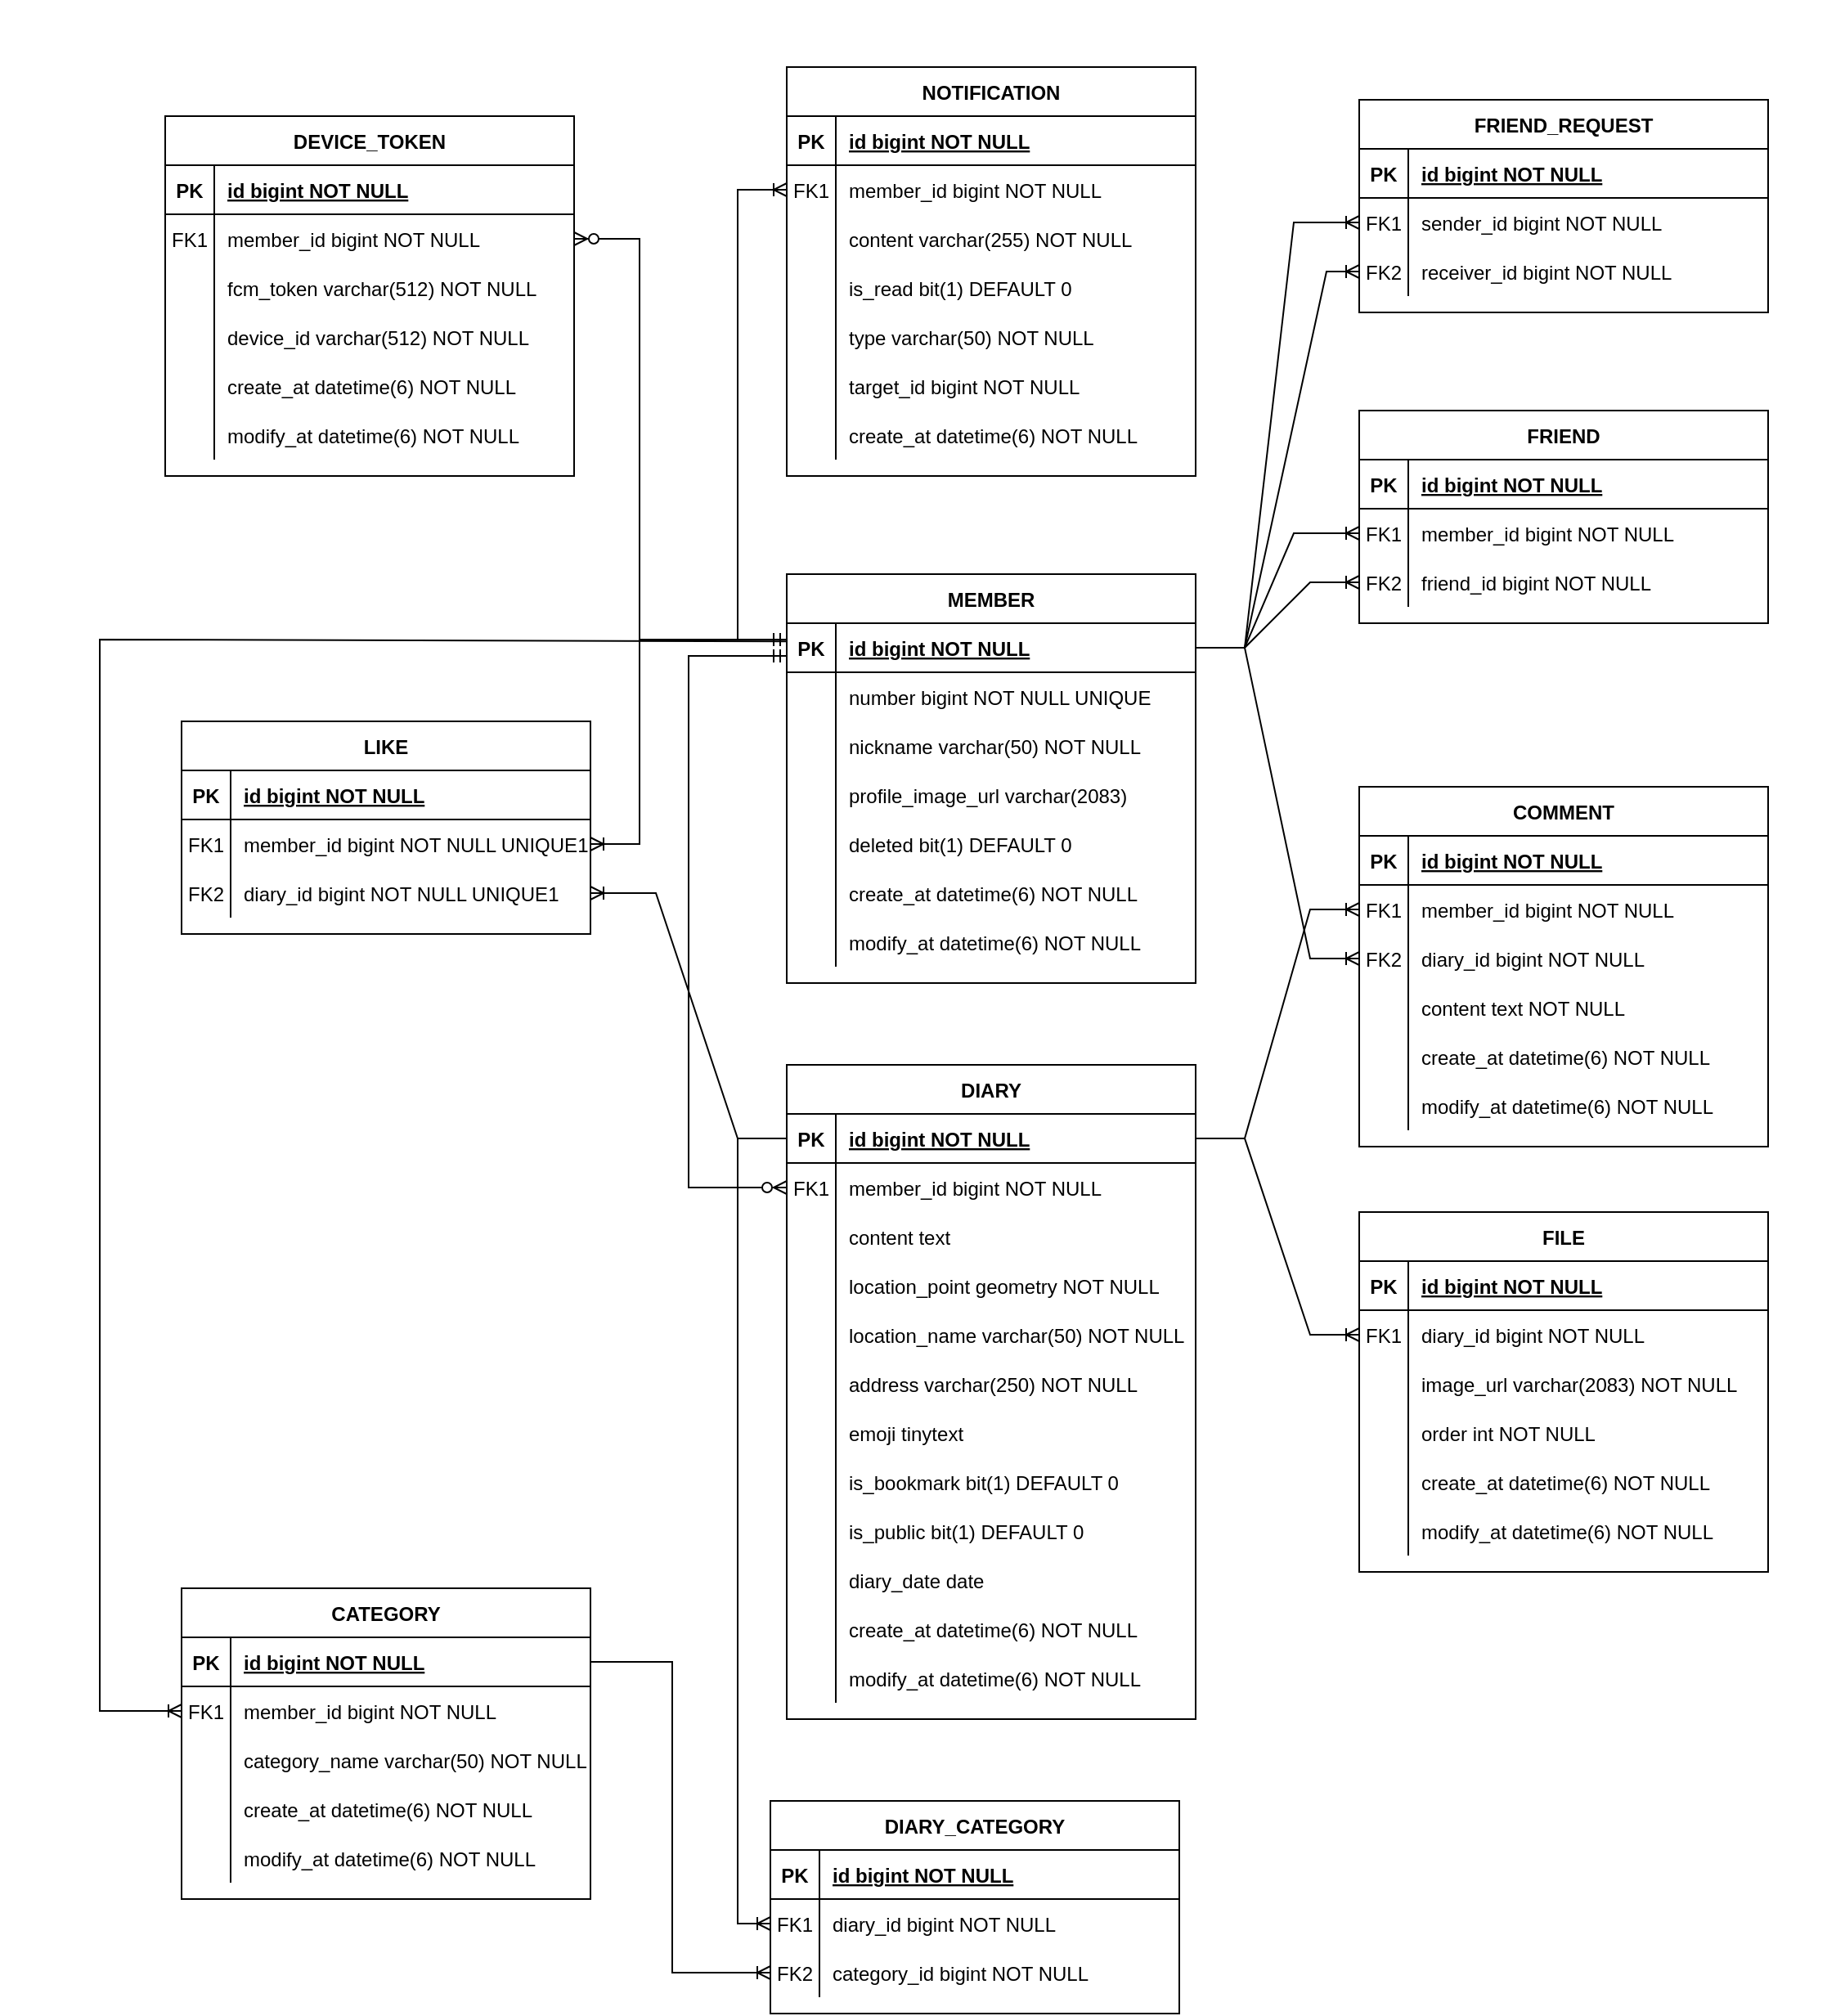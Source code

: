 <mxfile version="24.8.1">
  <diagram id="R2lEEEUBdFMjLlhIrx00" name="Page-1">
    <mxGraphModel dx="3203" dy="2299" grid="1" gridSize="10" guides="1" tooltips="1" connect="1" arrows="1" fold="1" page="1" pageScale="1" pageWidth="850" pageHeight="1100" math="0" shadow="0" extFonts="Permanent Marker^https://fonts.googleapis.com/css?family=Permanent+Marker">
      <root>
        <mxCell id="0" />
        <mxCell id="1" parent="0" />
        <mxCell id="C-vyLk0tnHw3VtMMgP7b-2" value="DIARY" style="shape=table;startSize=30;container=1;collapsible=1;childLayout=tableLayout;fixedRows=1;rowLines=0;fontStyle=1;align=center;resizeLast=1;" parent="1" vertex="1">
          <mxGeometry x="90" y="410" width="250" height="400" as="geometry" />
        </mxCell>
        <mxCell id="C-vyLk0tnHw3VtMMgP7b-3" value="" style="shape=partialRectangle;collapsible=0;dropTarget=0;pointerEvents=0;fillColor=none;points=[[0,0.5],[1,0.5]];portConstraint=eastwest;top=0;left=0;right=0;bottom=1;" parent="C-vyLk0tnHw3VtMMgP7b-2" vertex="1">
          <mxGeometry y="30" width="250" height="30" as="geometry" />
        </mxCell>
        <mxCell id="C-vyLk0tnHw3VtMMgP7b-4" value="PK" style="shape=partialRectangle;overflow=hidden;connectable=0;fillColor=none;top=0;left=0;bottom=0;right=0;fontStyle=1;" parent="C-vyLk0tnHw3VtMMgP7b-3" vertex="1">
          <mxGeometry width="30" height="30" as="geometry">
            <mxRectangle width="30" height="30" as="alternateBounds" />
          </mxGeometry>
        </mxCell>
        <mxCell id="C-vyLk0tnHw3VtMMgP7b-5" value="id bigint NOT NULL " style="shape=partialRectangle;overflow=hidden;connectable=0;fillColor=none;top=0;left=0;bottom=0;right=0;align=left;spacingLeft=6;fontStyle=5;" parent="C-vyLk0tnHw3VtMMgP7b-3" vertex="1">
          <mxGeometry x="30" width="220" height="30" as="geometry">
            <mxRectangle width="220" height="30" as="alternateBounds" />
          </mxGeometry>
        </mxCell>
        <mxCell id="C-vyLk0tnHw3VtMMgP7b-6" value="" style="shape=partialRectangle;collapsible=0;dropTarget=0;pointerEvents=0;fillColor=none;points=[[0,0.5],[1,0.5]];portConstraint=eastwest;top=0;left=0;right=0;bottom=0;" parent="C-vyLk0tnHw3VtMMgP7b-2" vertex="1">
          <mxGeometry y="60" width="250" height="30" as="geometry" />
        </mxCell>
        <mxCell id="C-vyLk0tnHw3VtMMgP7b-7" value="FK1" style="shape=partialRectangle;overflow=hidden;connectable=0;fillColor=none;top=0;left=0;bottom=0;right=0;" parent="C-vyLk0tnHw3VtMMgP7b-6" vertex="1">
          <mxGeometry width="30" height="30" as="geometry">
            <mxRectangle width="30" height="30" as="alternateBounds" />
          </mxGeometry>
        </mxCell>
        <mxCell id="C-vyLk0tnHw3VtMMgP7b-8" value="member_id bigint NOT NULL" style="shape=partialRectangle;overflow=hidden;connectable=0;fillColor=none;top=0;left=0;bottom=0;right=0;align=left;spacingLeft=6;" parent="C-vyLk0tnHw3VtMMgP7b-6" vertex="1">
          <mxGeometry x="30" width="220" height="30" as="geometry">
            <mxRectangle width="220" height="30" as="alternateBounds" />
          </mxGeometry>
        </mxCell>
        <mxCell id="qDYHi33quVYcowOQE9VO-138" value="" style="shape=partialRectangle;collapsible=0;dropTarget=0;pointerEvents=0;fillColor=none;points=[[0,0.5],[1,0.5]];portConstraint=eastwest;top=0;left=0;right=0;bottom=0;" parent="C-vyLk0tnHw3VtMMgP7b-2" vertex="1">
          <mxGeometry y="90" width="250" height="30" as="geometry" />
        </mxCell>
        <mxCell id="qDYHi33quVYcowOQE9VO-139" value="" style="shape=partialRectangle;overflow=hidden;connectable=0;fillColor=none;top=0;left=0;bottom=0;right=0;" parent="qDYHi33quVYcowOQE9VO-138" vertex="1">
          <mxGeometry width="30" height="30" as="geometry">
            <mxRectangle width="30" height="30" as="alternateBounds" />
          </mxGeometry>
        </mxCell>
        <mxCell id="qDYHi33quVYcowOQE9VO-140" value="content text" style="shape=partialRectangle;overflow=hidden;connectable=0;fillColor=none;top=0;left=0;bottom=0;right=0;align=left;spacingLeft=6;" parent="qDYHi33quVYcowOQE9VO-138" vertex="1">
          <mxGeometry x="30" width="220" height="30" as="geometry">
            <mxRectangle width="220" height="30" as="alternateBounds" />
          </mxGeometry>
        </mxCell>
        <mxCell id="qDYHi33quVYcowOQE9VO-166" value="" style="shape=partialRectangle;collapsible=0;dropTarget=0;pointerEvents=0;fillColor=none;points=[[0,0.5],[1,0.5]];portConstraint=eastwest;top=0;left=0;right=0;bottom=0;" parent="C-vyLk0tnHw3VtMMgP7b-2" vertex="1">
          <mxGeometry y="120" width="250" height="30" as="geometry" />
        </mxCell>
        <mxCell id="qDYHi33quVYcowOQE9VO-167" value="" style="shape=partialRectangle;overflow=hidden;connectable=0;fillColor=none;top=0;left=0;bottom=0;right=0;" parent="qDYHi33quVYcowOQE9VO-166" vertex="1">
          <mxGeometry width="30" height="30" as="geometry">
            <mxRectangle width="30" height="30" as="alternateBounds" />
          </mxGeometry>
        </mxCell>
        <mxCell id="qDYHi33quVYcowOQE9VO-168" value="location_point geometry NOT NULL" style="shape=partialRectangle;overflow=hidden;connectable=0;fillColor=none;top=0;left=0;bottom=0;right=0;align=left;spacingLeft=6;" parent="qDYHi33quVYcowOQE9VO-166" vertex="1">
          <mxGeometry x="30" width="220" height="30" as="geometry">
            <mxRectangle width="220" height="30" as="alternateBounds" />
          </mxGeometry>
        </mxCell>
        <mxCell id="_2pdt-GVAGijaZ27lPzb-1" value="" style="shape=partialRectangle;collapsible=0;dropTarget=0;pointerEvents=0;fillColor=none;points=[[0,0.5],[1,0.5]];portConstraint=eastwest;top=0;left=0;right=0;bottom=0;" parent="C-vyLk0tnHw3VtMMgP7b-2" vertex="1">
          <mxGeometry y="150" width="250" height="30" as="geometry" />
        </mxCell>
        <mxCell id="_2pdt-GVAGijaZ27lPzb-2" value="" style="shape=partialRectangle;overflow=hidden;connectable=0;fillColor=none;top=0;left=0;bottom=0;right=0;" parent="_2pdt-GVAGijaZ27lPzb-1" vertex="1">
          <mxGeometry width="30" height="30" as="geometry">
            <mxRectangle width="30" height="30" as="alternateBounds" />
          </mxGeometry>
        </mxCell>
        <mxCell id="_2pdt-GVAGijaZ27lPzb-3" value="location_name varchar(50) NOT NULL" style="shape=partialRectangle;overflow=hidden;connectable=0;fillColor=none;top=0;left=0;bottom=0;right=0;align=left;spacingLeft=6;" parent="_2pdt-GVAGijaZ27lPzb-1" vertex="1">
          <mxGeometry x="30" width="220" height="30" as="geometry">
            <mxRectangle width="220" height="30" as="alternateBounds" />
          </mxGeometry>
        </mxCell>
        <mxCell id="_2pdt-GVAGijaZ27lPzb-62" value="" style="shape=partialRectangle;collapsible=0;dropTarget=0;pointerEvents=0;fillColor=none;points=[[0,0.5],[1,0.5]];portConstraint=eastwest;top=0;left=0;right=0;bottom=0;" parent="C-vyLk0tnHw3VtMMgP7b-2" vertex="1">
          <mxGeometry y="180" width="250" height="30" as="geometry" />
        </mxCell>
        <mxCell id="_2pdt-GVAGijaZ27lPzb-63" value="" style="shape=partialRectangle;overflow=hidden;connectable=0;fillColor=none;top=0;left=0;bottom=0;right=0;" parent="_2pdt-GVAGijaZ27lPzb-62" vertex="1">
          <mxGeometry width="30" height="30" as="geometry">
            <mxRectangle width="30" height="30" as="alternateBounds" />
          </mxGeometry>
        </mxCell>
        <mxCell id="_2pdt-GVAGijaZ27lPzb-64" value="address varchar(250) NOT NULL" style="shape=partialRectangle;overflow=hidden;connectable=0;fillColor=none;top=0;left=0;bottom=0;right=0;align=left;spacingLeft=6;" parent="_2pdt-GVAGijaZ27lPzb-62" vertex="1">
          <mxGeometry x="30" width="220" height="30" as="geometry">
            <mxRectangle width="220" height="30" as="alternateBounds" />
          </mxGeometry>
        </mxCell>
        <mxCell id="_2pdt-GVAGijaZ27lPzb-4" value="" style="shape=partialRectangle;collapsible=0;dropTarget=0;pointerEvents=0;fillColor=none;points=[[0,0.5],[1,0.5]];portConstraint=eastwest;top=0;left=0;right=0;bottom=0;" parent="C-vyLk0tnHw3VtMMgP7b-2" vertex="1">
          <mxGeometry y="210" width="250" height="30" as="geometry" />
        </mxCell>
        <mxCell id="_2pdt-GVAGijaZ27lPzb-5" value="" style="shape=partialRectangle;overflow=hidden;connectable=0;fillColor=none;top=0;left=0;bottom=0;right=0;" parent="_2pdt-GVAGijaZ27lPzb-4" vertex="1">
          <mxGeometry width="30" height="30" as="geometry">
            <mxRectangle width="30" height="30" as="alternateBounds" />
          </mxGeometry>
        </mxCell>
        <mxCell id="_2pdt-GVAGijaZ27lPzb-6" value="emoji tinytext" style="shape=partialRectangle;overflow=hidden;connectable=0;fillColor=none;top=0;left=0;bottom=0;right=0;align=left;spacingLeft=6;" parent="_2pdt-GVAGijaZ27lPzb-4" vertex="1">
          <mxGeometry x="30" width="220" height="30" as="geometry">
            <mxRectangle width="220" height="30" as="alternateBounds" />
          </mxGeometry>
        </mxCell>
        <mxCell id="_2pdt-GVAGijaZ27lPzb-7" value="" style="shape=partialRectangle;collapsible=0;dropTarget=0;pointerEvents=0;fillColor=none;points=[[0,0.5],[1,0.5]];portConstraint=eastwest;top=0;left=0;right=0;bottom=0;" parent="C-vyLk0tnHw3VtMMgP7b-2" vertex="1">
          <mxGeometry y="240" width="250" height="30" as="geometry" />
        </mxCell>
        <mxCell id="_2pdt-GVAGijaZ27lPzb-8" value="" style="shape=partialRectangle;overflow=hidden;connectable=0;fillColor=none;top=0;left=0;bottom=0;right=0;" parent="_2pdt-GVAGijaZ27lPzb-7" vertex="1">
          <mxGeometry width="30" height="30" as="geometry">
            <mxRectangle width="30" height="30" as="alternateBounds" />
          </mxGeometry>
        </mxCell>
        <mxCell id="_2pdt-GVAGijaZ27lPzb-9" value="is_bookmark bit(1) DEFAULT 0" style="shape=partialRectangle;overflow=hidden;connectable=0;fillColor=none;top=0;left=0;bottom=0;right=0;align=left;spacingLeft=6;" parent="_2pdt-GVAGijaZ27lPzb-7" vertex="1">
          <mxGeometry x="30" width="220" height="30" as="geometry">
            <mxRectangle width="220" height="30" as="alternateBounds" />
          </mxGeometry>
        </mxCell>
        <mxCell id="_2pdt-GVAGijaZ27lPzb-10" value="" style="shape=partialRectangle;collapsible=0;dropTarget=0;pointerEvents=0;fillColor=none;points=[[0,0.5],[1,0.5]];portConstraint=eastwest;top=0;left=0;right=0;bottom=0;" parent="C-vyLk0tnHw3VtMMgP7b-2" vertex="1">
          <mxGeometry y="270" width="250" height="30" as="geometry" />
        </mxCell>
        <mxCell id="_2pdt-GVAGijaZ27lPzb-11" value="" style="shape=partialRectangle;overflow=hidden;connectable=0;fillColor=none;top=0;left=0;bottom=0;right=0;" parent="_2pdt-GVAGijaZ27lPzb-10" vertex="1">
          <mxGeometry width="30" height="30" as="geometry">
            <mxRectangle width="30" height="30" as="alternateBounds" />
          </mxGeometry>
        </mxCell>
        <mxCell id="_2pdt-GVAGijaZ27lPzb-12" value="is_public bit(1) DEFAULT 0" style="shape=partialRectangle;overflow=hidden;connectable=0;fillColor=none;top=0;left=0;bottom=0;right=0;align=left;spacingLeft=6;" parent="_2pdt-GVAGijaZ27lPzb-10" vertex="1">
          <mxGeometry x="30" width="220" height="30" as="geometry">
            <mxRectangle width="220" height="30" as="alternateBounds" />
          </mxGeometry>
        </mxCell>
        <mxCell id="ZHx2kzSaQFUZ93397Dja-1" value="" style="shape=partialRectangle;collapsible=0;dropTarget=0;pointerEvents=0;fillColor=none;points=[[0,0.5],[1,0.5]];portConstraint=eastwest;top=0;left=0;right=0;bottom=0;" vertex="1" parent="C-vyLk0tnHw3VtMMgP7b-2">
          <mxGeometry y="300" width="250" height="30" as="geometry" />
        </mxCell>
        <mxCell id="ZHx2kzSaQFUZ93397Dja-2" value="" style="shape=partialRectangle;overflow=hidden;connectable=0;fillColor=none;top=0;left=0;bottom=0;right=0;" vertex="1" parent="ZHx2kzSaQFUZ93397Dja-1">
          <mxGeometry width="30" height="30" as="geometry">
            <mxRectangle width="30" height="30" as="alternateBounds" />
          </mxGeometry>
        </mxCell>
        <mxCell id="ZHx2kzSaQFUZ93397Dja-3" value="diary_date date" style="shape=partialRectangle;overflow=hidden;connectable=0;fillColor=none;top=0;left=0;bottom=0;right=0;align=left;spacingLeft=6;" vertex="1" parent="ZHx2kzSaQFUZ93397Dja-1">
          <mxGeometry x="30" width="220" height="30" as="geometry">
            <mxRectangle width="220" height="30" as="alternateBounds" />
          </mxGeometry>
        </mxCell>
        <mxCell id="qDYHi33quVYcowOQE9VO-132" value="" style="shape=partialRectangle;collapsible=0;dropTarget=0;pointerEvents=0;fillColor=none;points=[[0,0.5],[1,0.5]];portConstraint=eastwest;top=0;left=0;right=0;bottom=0;" parent="C-vyLk0tnHw3VtMMgP7b-2" vertex="1">
          <mxGeometry y="330" width="250" height="30" as="geometry" />
        </mxCell>
        <mxCell id="qDYHi33quVYcowOQE9VO-133" value="" style="shape=partialRectangle;overflow=hidden;connectable=0;fillColor=none;top=0;left=0;bottom=0;right=0;" parent="qDYHi33quVYcowOQE9VO-132" vertex="1">
          <mxGeometry width="30" height="30" as="geometry">
            <mxRectangle width="30" height="30" as="alternateBounds" />
          </mxGeometry>
        </mxCell>
        <mxCell id="qDYHi33quVYcowOQE9VO-134" value="create_at datetime(6) NOT NULL" style="shape=partialRectangle;overflow=hidden;connectable=0;fillColor=none;top=0;left=0;bottom=0;right=0;align=left;spacingLeft=6;" parent="qDYHi33quVYcowOQE9VO-132" vertex="1">
          <mxGeometry x="30" width="220" height="30" as="geometry">
            <mxRectangle width="220" height="30" as="alternateBounds" />
          </mxGeometry>
        </mxCell>
        <mxCell id="qDYHi33quVYcowOQE9VO-135" value="" style="shape=partialRectangle;collapsible=0;dropTarget=0;pointerEvents=0;fillColor=none;points=[[0,0.5],[1,0.5]];portConstraint=eastwest;top=0;left=0;right=0;bottom=0;" parent="C-vyLk0tnHw3VtMMgP7b-2" vertex="1">
          <mxGeometry y="360" width="250" height="30" as="geometry" />
        </mxCell>
        <mxCell id="qDYHi33quVYcowOQE9VO-136" value="" style="shape=partialRectangle;overflow=hidden;connectable=0;fillColor=none;top=0;left=0;bottom=0;right=0;" parent="qDYHi33quVYcowOQE9VO-135" vertex="1">
          <mxGeometry width="30" height="30" as="geometry">
            <mxRectangle width="30" height="30" as="alternateBounds" />
          </mxGeometry>
        </mxCell>
        <mxCell id="qDYHi33quVYcowOQE9VO-137" value="modify_at datetime(6) NOT NULL" style="shape=partialRectangle;overflow=hidden;connectable=0;fillColor=none;top=0;left=0;bottom=0;right=0;align=left;spacingLeft=6;" parent="qDYHi33quVYcowOQE9VO-135" vertex="1">
          <mxGeometry x="30" width="220" height="30" as="geometry">
            <mxRectangle width="220" height="30" as="alternateBounds" />
          </mxGeometry>
        </mxCell>
        <mxCell id="C-vyLk0tnHw3VtMMgP7b-13" value="FRIEND" style="shape=table;startSize=30;container=1;collapsible=1;childLayout=tableLayout;fixedRows=1;rowLines=0;fontStyle=1;align=center;resizeLast=1;" parent="1" vertex="1">
          <mxGeometry x="440" y="10" width="250" height="130" as="geometry" />
        </mxCell>
        <mxCell id="C-vyLk0tnHw3VtMMgP7b-14" value="" style="shape=partialRectangle;collapsible=0;dropTarget=0;pointerEvents=0;fillColor=none;points=[[0,0.5],[1,0.5]];portConstraint=eastwest;top=0;left=0;right=0;bottom=1;" parent="C-vyLk0tnHw3VtMMgP7b-13" vertex="1">
          <mxGeometry y="30" width="250" height="30" as="geometry" />
        </mxCell>
        <mxCell id="C-vyLk0tnHw3VtMMgP7b-15" value="PK" style="shape=partialRectangle;overflow=hidden;connectable=0;fillColor=none;top=0;left=0;bottom=0;right=0;fontStyle=1;" parent="C-vyLk0tnHw3VtMMgP7b-14" vertex="1">
          <mxGeometry width="30" height="30" as="geometry">
            <mxRectangle width="30" height="30" as="alternateBounds" />
          </mxGeometry>
        </mxCell>
        <mxCell id="C-vyLk0tnHw3VtMMgP7b-16" value="id bigint NOT NULL " style="shape=partialRectangle;overflow=hidden;connectable=0;fillColor=none;top=0;left=0;bottom=0;right=0;align=left;spacingLeft=6;fontStyle=5;" parent="C-vyLk0tnHw3VtMMgP7b-14" vertex="1">
          <mxGeometry x="30" width="220" height="30" as="geometry">
            <mxRectangle width="220" height="30" as="alternateBounds" />
          </mxGeometry>
        </mxCell>
        <mxCell id="C-vyLk0tnHw3VtMMgP7b-17" value="" style="shape=partialRectangle;collapsible=0;dropTarget=0;pointerEvents=0;fillColor=none;points=[[0,0.5],[1,0.5]];portConstraint=eastwest;top=0;left=0;right=0;bottom=0;" parent="C-vyLk0tnHw3VtMMgP7b-13" vertex="1">
          <mxGeometry y="60" width="250" height="30" as="geometry" />
        </mxCell>
        <mxCell id="C-vyLk0tnHw3VtMMgP7b-18" value="FK1" style="shape=partialRectangle;overflow=hidden;connectable=0;fillColor=none;top=0;left=0;bottom=0;right=0;" parent="C-vyLk0tnHw3VtMMgP7b-17" vertex="1">
          <mxGeometry width="30" height="30" as="geometry">
            <mxRectangle width="30" height="30" as="alternateBounds" />
          </mxGeometry>
        </mxCell>
        <mxCell id="C-vyLk0tnHw3VtMMgP7b-19" value="member_id bigint NOT NULL" style="shape=partialRectangle;overflow=hidden;connectable=0;fillColor=none;top=0;left=0;bottom=0;right=0;align=left;spacingLeft=6;" parent="C-vyLk0tnHw3VtMMgP7b-17" vertex="1">
          <mxGeometry x="30" width="220" height="30" as="geometry">
            <mxRectangle width="220" height="30" as="alternateBounds" />
          </mxGeometry>
        </mxCell>
        <mxCell id="C-vyLk0tnHw3VtMMgP7b-20" value="" style="shape=partialRectangle;collapsible=0;dropTarget=0;pointerEvents=0;fillColor=none;points=[[0,0.5],[1,0.5]];portConstraint=eastwest;top=0;left=0;right=0;bottom=0;" parent="C-vyLk0tnHw3VtMMgP7b-13" vertex="1">
          <mxGeometry y="90" width="250" height="30" as="geometry" />
        </mxCell>
        <mxCell id="C-vyLk0tnHw3VtMMgP7b-21" value="FK2" style="shape=partialRectangle;overflow=hidden;connectable=0;fillColor=none;top=0;left=0;bottom=0;right=0;" parent="C-vyLk0tnHw3VtMMgP7b-20" vertex="1">
          <mxGeometry width="30" height="30" as="geometry">
            <mxRectangle width="30" height="30" as="alternateBounds" />
          </mxGeometry>
        </mxCell>
        <mxCell id="C-vyLk0tnHw3VtMMgP7b-22" value="friend_id bigint NOT NULL" style="shape=partialRectangle;overflow=hidden;connectable=0;fillColor=none;top=0;left=0;bottom=0;right=0;align=left;spacingLeft=6;" parent="C-vyLk0tnHw3VtMMgP7b-20" vertex="1">
          <mxGeometry x="30" width="220" height="30" as="geometry">
            <mxRectangle width="220" height="30" as="alternateBounds" />
          </mxGeometry>
        </mxCell>
        <mxCell id="C-vyLk0tnHw3VtMMgP7b-23" value="MEMBER" style="shape=table;startSize=30;container=1;collapsible=1;childLayout=tableLayout;fixedRows=1;rowLines=0;fontStyle=1;align=center;resizeLast=1;" parent="1" vertex="1">
          <mxGeometry x="90" y="110" width="250" height="250" as="geometry" />
        </mxCell>
        <mxCell id="C-vyLk0tnHw3VtMMgP7b-24" value="" style="shape=partialRectangle;collapsible=0;dropTarget=0;pointerEvents=0;fillColor=none;points=[[0,0.5],[1,0.5]];portConstraint=eastwest;top=0;left=0;right=0;bottom=1;" parent="C-vyLk0tnHw3VtMMgP7b-23" vertex="1">
          <mxGeometry y="30" width="250" height="30" as="geometry" />
        </mxCell>
        <mxCell id="C-vyLk0tnHw3VtMMgP7b-25" value="PK" style="shape=partialRectangle;overflow=hidden;connectable=0;fillColor=none;top=0;left=0;bottom=0;right=0;fontStyle=1;" parent="C-vyLk0tnHw3VtMMgP7b-24" vertex="1">
          <mxGeometry width="30" height="30" as="geometry">
            <mxRectangle width="30" height="30" as="alternateBounds" />
          </mxGeometry>
        </mxCell>
        <mxCell id="C-vyLk0tnHw3VtMMgP7b-26" value="id bigint NOT NULL " style="shape=partialRectangle;overflow=hidden;connectable=0;fillColor=none;top=0;left=0;bottom=0;right=0;align=left;spacingLeft=6;fontStyle=5;" parent="C-vyLk0tnHw3VtMMgP7b-24" vertex="1">
          <mxGeometry x="30" width="220" height="30" as="geometry">
            <mxRectangle width="220" height="30" as="alternateBounds" />
          </mxGeometry>
        </mxCell>
        <mxCell id="C-vyLk0tnHw3VtMMgP7b-27" value="" style="shape=partialRectangle;collapsible=0;dropTarget=0;pointerEvents=0;fillColor=none;points=[[0,0.5],[1,0.5]];portConstraint=eastwest;top=0;left=0;right=0;bottom=0;" parent="C-vyLk0tnHw3VtMMgP7b-23" vertex="1">
          <mxGeometry y="60" width="250" height="30" as="geometry" />
        </mxCell>
        <mxCell id="C-vyLk0tnHw3VtMMgP7b-28" value="" style="shape=partialRectangle;overflow=hidden;connectable=0;fillColor=none;top=0;left=0;bottom=0;right=0;" parent="C-vyLk0tnHw3VtMMgP7b-27" vertex="1">
          <mxGeometry width="30" height="30" as="geometry">
            <mxRectangle width="30" height="30" as="alternateBounds" />
          </mxGeometry>
        </mxCell>
        <mxCell id="C-vyLk0tnHw3VtMMgP7b-29" value="number bigint NOT NULL UNIQUE" style="shape=partialRectangle;overflow=hidden;connectable=0;fillColor=none;top=0;left=0;bottom=0;right=0;align=left;spacingLeft=6;" parent="C-vyLk0tnHw3VtMMgP7b-27" vertex="1">
          <mxGeometry x="30" width="220" height="30" as="geometry">
            <mxRectangle width="220" height="30" as="alternateBounds" />
          </mxGeometry>
        </mxCell>
        <mxCell id="qDYHi33quVYcowOQE9VO-110" value="" style="shape=partialRectangle;collapsible=0;dropTarget=0;pointerEvents=0;fillColor=none;points=[[0,0.5],[1,0.5]];portConstraint=eastwest;top=0;left=0;right=0;bottom=0;" parent="C-vyLk0tnHw3VtMMgP7b-23" vertex="1">
          <mxGeometry y="90" width="250" height="30" as="geometry" />
        </mxCell>
        <mxCell id="qDYHi33quVYcowOQE9VO-111" value="" style="shape=partialRectangle;overflow=hidden;connectable=0;fillColor=none;top=0;left=0;bottom=0;right=0;" parent="qDYHi33quVYcowOQE9VO-110" vertex="1">
          <mxGeometry width="30" height="30" as="geometry">
            <mxRectangle width="30" height="30" as="alternateBounds" />
          </mxGeometry>
        </mxCell>
        <mxCell id="qDYHi33quVYcowOQE9VO-112" value="nickname varchar(50) NOT NULL" style="shape=partialRectangle;overflow=hidden;connectable=0;fillColor=none;top=0;left=0;bottom=0;right=0;align=left;spacingLeft=6;" parent="qDYHi33quVYcowOQE9VO-110" vertex="1">
          <mxGeometry x="30" width="220" height="30" as="geometry">
            <mxRectangle width="220" height="30" as="alternateBounds" />
          </mxGeometry>
        </mxCell>
        <mxCell id="qDYHi33quVYcowOQE9VO-113" value="" style="shape=partialRectangle;collapsible=0;dropTarget=0;pointerEvents=0;fillColor=none;points=[[0,0.5],[1,0.5]];portConstraint=eastwest;top=0;left=0;right=0;bottom=0;" parent="C-vyLk0tnHw3VtMMgP7b-23" vertex="1">
          <mxGeometry y="120" width="250" height="30" as="geometry" />
        </mxCell>
        <mxCell id="qDYHi33quVYcowOQE9VO-114" value="" style="shape=partialRectangle;overflow=hidden;connectable=0;fillColor=none;top=0;left=0;bottom=0;right=0;" parent="qDYHi33quVYcowOQE9VO-113" vertex="1">
          <mxGeometry width="30" height="30" as="geometry">
            <mxRectangle width="30" height="30" as="alternateBounds" />
          </mxGeometry>
        </mxCell>
        <mxCell id="qDYHi33quVYcowOQE9VO-115" value="profile_image_url varchar(2083)" style="shape=partialRectangle;overflow=hidden;connectable=0;fillColor=none;top=0;left=0;bottom=0;right=0;align=left;spacingLeft=6;" parent="qDYHi33quVYcowOQE9VO-113" vertex="1">
          <mxGeometry x="30" width="220" height="30" as="geometry">
            <mxRectangle width="220" height="30" as="alternateBounds" />
          </mxGeometry>
        </mxCell>
        <mxCell id="ZHx2kzSaQFUZ93397Dja-25" value="" style="shape=partialRectangle;collapsible=0;dropTarget=0;pointerEvents=0;fillColor=none;points=[[0,0.5],[1,0.5]];portConstraint=eastwest;top=0;left=0;right=0;bottom=0;" vertex="1" parent="C-vyLk0tnHw3VtMMgP7b-23">
          <mxGeometry y="150" width="250" height="30" as="geometry" />
        </mxCell>
        <mxCell id="ZHx2kzSaQFUZ93397Dja-26" value="" style="shape=partialRectangle;overflow=hidden;connectable=0;fillColor=none;top=0;left=0;bottom=0;right=0;" vertex="1" parent="ZHx2kzSaQFUZ93397Dja-25">
          <mxGeometry width="30" height="30" as="geometry">
            <mxRectangle width="30" height="30" as="alternateBounds" />
          </mxGeometry>
        </mxCell>
        <mxCell id="ZHx2kzSaQFUZ93397Dja-27" value="deleted bit(1) DEFAULT 0" style="shape=partialRectangle;overflow=hidden;connectable=0;fillColor=none;top=0;left=0;bottom=0;right=0;align=left;spacingLeft=6;" vertex="1" parent="ZHx2kzSaQFUZ93397Dja-25">
          <mxGeometry x="30" width="220" height="30" as="geometry">
            <mxRectangle width="220" height="30" as="alternateBounds" />
          </mxGeometry>
        </mxCell>
        <mxCell id="ZHx2kzSaQFUZ93397Dja-31" value="" style="shape=partialRectangle;collapsible=0;dropTarget=0;pointerEvents=0;fillColor=none;points=[[0,0.5],[1,0.5]];portConstraint=eastwest;top=0;left=0;right=0;bottom=0;" vertex="1" parent="C-vyLk0tnHw3VtMMgP7b-23">
          <mxGeometry y="180" width="250" height="30" as="geometry" />
        </mxCell>
        <mxCell id="ZHx2kzSaQFUZ93397Dja-32" value="" style="shape=partialRectangle;overflow=hidden;connectable=0;fillColor=none;top=0;left=0;bottom=0;right=0;" vertex="1" parent="ZHx2kzSaQFUZ93397Dja-31">
          <mxGeometry width="30" height="30" as="geometry">
            <mxRectangle width="30" height="30" as="alternateBounds" />
          </mxGeometry>
        </mxCell>
        <mxCell id="ZHx2kzSaQFUZ93397Dja-33" value="create_at datetime(6) NOT NULL" style="shape=partialRectangle;overflow=hidden;connectable=0;fillColor=none;top=0;left=0;bottom=0;right=0;align=left;spacingLeft=6;" vertex="1" parent="ZHx2kzSaQFUZ93397Dja-31">
          <mxGeometry x="30" width="220" height="30" as="geometry">
            <mxRectangle width="220" height="30" as="alternateBounds" />
          </mxGeometry>
        </mxCell>
        <mxCell id="ZHx2kzSaQFUZ93397Dja-28" value="" style="shape=partialRectangle;collapsible=0;dropTarget=0;pointerEvents=0;fillColor=none;points=[[0,0.5],[1,0.5]];portConstraint=eastwest;top=0;left=0;right=0;bottom=0;" vertex="1" parent="C-vyLk0tnHw3VtMMgP7b-23">
          <mxGeometry y="210" width="250" height="30" as="geometry" />
        </mxCell>
        <mxCell id="ZHx2kzSaQFUZ93397Dja-29" value="" style="shape=partialRectangle;overflow=hidden;connectable=0;fillColor=none;top=0;left=0;bottom=0;right=0;" vertex="1" parent="ZHx2kzSaQFUZ93397Dja-28">
          <mxGeometry width="30" height="30" as="geometry">
            <mxRectangle width="30" height="30" as="alternateBounds" />
          </mxGeometry>
        </mxCell>
        <mxCell id="ZHx2kzSaQFUZ93397Dja-30" value="modify_at datetime(6) NOT NULL" style="shape=partialRectangle;overflow=hidden;connectable=0;fillColor=none;top=0;left=0;bottom=0;right=0;align=left;spacingLeft=6;" vertex="1" parent="ZHx2kzSaQFUZ93397Dja-28">
          <mxGeometry x="30" width="220" height="30" as="geometry">
            <mxRectangle width="220" height="30" as="alternateBounds" />
          </mxGeometry>
        </mxCell>
        <mxCell id="qDYHi33quVYcowOQE9VO-2" value="NOTIFICATION" style="shape=table;startSize=30;container=1;collapsible=1;childLayout=tableLayout;fixedRows=1;rowLines=0;fontStyle=1;align=center;resizeLast=1;" parent="1" vertex="1">
          <mxGeometry x="90" y="-200" width="250" height="250.0" as="geometry" />
        </mxCell>
        <mxCell id="qDYHi33quVYcowOQE9VO-3" value="" style="shape=partialRectangle;collapsible=0;dropTarget=0;pointerEvents=0;fillColor=none;points=[[0,0.5],[1,0.5]];portConstraint=eastwest;top=0;left=0;right=0;bottom=1;" parent="qDYHi33quVYcowOQE9VO-2" vertex="1">
          <mxGeometry y="30" width="250" height="30" as="geometry" />
        </mxCell>
        <mxCell id="qDYHi33quVYcowOQE9VO-4" value="PK" style="shape=partialRectangle;overflow=hidden;connectable=0;fillColor=none;top=0;left=0;bottom=0;right=0;fontStyle=1;" parent="qDYHi33quVYcowOQE9VO-3" vertex="1">
          <mxGeometry width="30" height="30" as="geometry">
            <mxRectangle width="30" height="30" as="alternateBounds" />
          </mxGeometry>
        </mxCell>
        <mxCell id="qDYHi33quVYcowOQE9VO-5" value="id bigint NOT NULL " style="shape=partialRectangle;overflow=hidden;connectable=0;fillColor=none;top=0;left=0;bottom=0;right=0;align=left;spacingLeft=6;fontStyle=5;" parent="qDYHi33quVYcowOQE9VO-3" vertex="1">
          <mxGeometry x="30" width="220" height="30" as="geometry">
            <mxRectangle width="220" height="30" as="alternateBounds" />
          </mxGeometry>
        </mxCell>
        <mxCell id="qDYHi33quVYcowOQE9VO-9" value="" style="shape=partialRectangle;collapsible=0;dropTarget=0;pointerEvents=0;fillColor=none;points=[[0,0.5],[1,0.5]];portConstraint=eastwest;top=0;left=0;right=0;bottom=0;" parent="qDYHi33quVYcowOQE9VO-2" vertex="1">
          <mxGeometry y="60" width="250" height="30" as="geometry" />
        </mxCell>
        <mxCell id="qDYHi33quVYcowOQE9VO-10" value="FK1" style="shape=partialRectangle;overflow=hidden;connectable=0;fillColor=none;top=0;left=0;bottom=0;right=0;" parent="qDYHi33quVYcowOQE9VO-9" vertex="1">
          <mxGeometry width="30" height="30" as="geometry">
            <mxRectangle width="30" height="30" as="alternateBounds" />
          </mxGeometry>
        </mxCell>
        <mxCell id="qDYHi33quVYcowOQE9VO-11" value="member_id bigint NOT NULL" style="shape=partialRectangle;overflow=hidden;connectable=0;fillColor=none;top=0;left=0;bottom=0;right=0;align=left;spacingLeft=6;" parent="qDYHi33quVYcowOQE9VO-9" vertex="1">
          <mxGeometry x="30" width="220" height="30" as="geometry">
            <mxRectangle width="220" height="30" as="alternateBounds" />
          </mxGeometry>
        </mxCell>
        <mxCell id="_2pdt-GVAGijaZ27lPzb-53" value="" style="shape=partialRectangle;collapsible=0;dropTarget=0;pointerEvents=0;fillColor=none;points=[[0,0.5],[1,0.5]];portConstraint=eastwest;top=0;left=0;right=0;bottom=0;" parent="qDYHi33quVYcowOQE9VO-2" vertex="1">
          <mxGeometry y="90" width="250" height="30" as="geometry" />
        </mxCell>
        <mxCell id="_2pdt-GVAGijaZ27lPzb-54" value="&#xa;" style="shape=partialRectangle;overflow=hidden;connectable=0;fillColor=none;top=0;left=0;bottom=0;right=0;" parent="_2pdt-GVAGijaZ27lPzb-53" vertex="1">
          <mxGeometry width="30" height="30" as="geometry">
            <mxRectangle width="30" height="30" as="alternateBounds" />
          </mxGeometry>
        </mxCell>
        <mxCell id="_2pdt-GVAGijaZ27lPzb-55" value="content varchar(255) NOT NULL" style="shape=partialRectangle;overflow=hidden;connectable=0;fillColor=none;top=0;left=0;bottom=0;right=0;align=left;spacingLeft=6;" parent="_2pdt-GVAGijaZ27lPzb-53" vertex="1">
          <mxGeometry x="30" width="220" height="30" as="geometry">
            <mxRectangle width="220" height="30" as="alternateBounds" />
          </mxGeometry>
        </mxCell>
        <mxCell id="qDYHi33quVYcowOQE9VO-101" value="" style="shape=partialRectangle;collapsible=0;dropTarget=0;pointerEvents=0;fillColor=none;points=[[0,0.5],[1,0.5]];portConstraint=eastwest;top=0;left=0;right=0;bottom=0;" parent="qDYHi33quVYcowOQE9VO-2" vertex="1">
          <mxGeometry y="120" width="250" height="30" as="geometry" />
        </mxCell>
        <mxCell id="qDYHi33quVYcowOQE9VO-102" value="&#xa;" style="shape=partialRectangle;overflow=hidden;connectable=0;fillColor=none;top=0;left=0;bottom=0;right=0;" parent="qDYHi33quVYcowOQE9VO-101" vertex="1">
          <mxGeometry width="30" height="30" as="geometry">
            <mxRectangle width="30" height="30" as="alternateBounds" />
          </mxGeometry>
        </mxCell>
        <mxCell id="qDYHi33quVYcowOQE9VO-103" value="is_read bit(1) DEFAULT 0" style="shape=partialRectangle;overflow=hidden;connectable=0;fillColor=none;top=0;left=0;bottom=0;right=0;align=left;spacingLeft=6;" parent="qDYHi33quVYcowOQE9VO-101" vertex="1">
          <mxGeometry x="30" width="220" height="30" as="geometry">
            <mxRectangle width="220" height="30" as="alternateBounds" />
          </mxGeometry>
        </mxCell>
        <mxCell id="qDYHi33quVYcowOQE9VO-59" value="" style="shape=partialRectangle;collapsible=0;dropTarget=0;pointerEvents=0;fillColor=none;points=[[0,0.5],[1,0.5]];portConstraint=eastwest;top=0;left=0;right=0;bottom=0;" parent="qDYHi33quVYcowOQE9VO-2" vertex="1">
          <mxGeometry y="150" width="250" height="30" as="geometry" />
        </mxCell>
        <mxCell id="qDYHi33quVYcowOQE9VO-60" value="" style="shape=partialRectangle;overflow=hidden;connectable=0;fillColor=none;top=0;left=0;bottom=0;right=0;" parent="qDYHi33quVYcowOQE9VO-59" vertex="1">
          <mxGeometry width="30" height="30" as="geometry">
            <mxRectangle width="30" height="30" as="alternateBounds" />
          </mxGeometry>
        </mxCell>
        <mxCell id="qDYHi33quVYcowOQE9VO-61" value="type varchar(50) NOT NULL" style="shape=partialRectangle;overflow=hidden;connectable=0;fillColor=none;top=0;left=0;bottom=0;right=0;align=left;spacingLeft=6;" parent="qDYHi33quVYcowOQE9VO-59" vertex="1">
          <mxGeometry x="30" width="220" height="30" as="geometry">
            <mxRectangle width="220" height="30" as="alternateBounds" />
          </mxGeometry>
        </mxCell>
        <mxCell id="qDYHi33quVYcowOQE9VO-66" value="" style="shape=partialRectangle;collapsible=0;dropTarget=0;pointerEvents=0;fillColor=none;points=[[0,0.5],[1,0.5]];portConstraint=eastwest;top=0;left=0;right=0;bottom=0;" parent="qDYHi33quVYcowOQE9VO-2" vertex="1">
          <mxGeometry y="180" width="250" height="30" as="geometry" />
        </mxCell>
        <mxCell id="qDYHi33quVYcowOQE9VO-67" value="" style="shape=partialRectangle;overflow=hidden;connectable=0;fillColor=none;top=0;left=0;bottom=0;right=0;" parent="qDYHi33quVYcowOQE9VO-66" vertex="1">
          <mxGeometry width="30" height="30" as="geometry">
            <mxRectangle width="30" height="30" as="alternateBounds" />
          </mxGeometry>
        </mxCell>
        <mxCell id="qDYHi33quVYcowOQE9VO-68" value="target_id bigint NOT NULL" style="shape=partialRectangle;overflow=hidden;connectable=0;fillColor=none;top=0;left=0;bottom=0;right=0;align=left;spacingLeft=6;" parent="qDYHi33quVYcowOQE9VO-66" vertex="1">
          <mxGeometry x="30" width="220" height="30" as="geometry">
            <mxRectangle width="220" height="30" as="alternateBounds" />
          </mxGeometry>
        </mxCell>
        <mxCell id="_2pdt-GVAGijaZ27lPzb-59" value="" style="shape=partialRectangle;collapsible=0;dropTarget=0;pointerEvents=0;fillColor=none;points=[[0,0.5],[1,0.5]];portConstraint=eastwest;top=0;left=0;right=0;bottom=0;" parent="qDYHi33quVYcowOQE9VO-2" vertex="1">
          <mxGeometry y="210" width="250" height="30" as="geometry" />
        </mxCell>
        <mxCell id="_2pdt-GVAGijaZ27lPzb-60" value="" style="shape=partialRectangle;overflow=hidden;connectable=0;fillColor=none;top=0;left=0;bottom=0;right=0;" parent="_2pdt-GVAGijaZ27lPzb-59" vertex="1">
          <mxGeometry width="30" height="30" as="geometry">
            <mxRectangle width="30" height="30" as="alternateBounds" />
          </mxGeometry>
        </mxCell>
        <mxCell id="_2pdt-GVAGijaZ27lPzb-61" value="create_at datetime(6) NOT NULL" style="shape=partialRectangle;overflow=hidden;connectable=0;fillColor=none;top=0;left=0;bottom=0;right=0;align=left;spacingLeft=6;" parent="_2pdt-GVAGijaZ27lPzb-59" vertex="1">
          <mxGeometry x="30" width="220" height="30" as="geometry">
            <mxRectangle width="220" height="30" as="alternateBounds" />
          </mxGeometry>
        </mxCell>
        <mxCell id="qDYHi33quVYcowOQE9VO-12" value="COMMENT" style="shape=table;startSize=30;container=1;collapsible=1;childLayout=tableLayout;fixedRows=1;rowLines=0;fontStyle=1;align=center;resizeLast=1;" parent="1" vertex="1">
          <mxGeometry x="440" y="240" width="250" height="220" as="geometry" />
        </mxCell>
        <mxCell id="qDYHi33quVYcowOQE9VO-13" value="" style="shape=partialRectangle;collapsible=0;dropTarget=0;pointerEvents=0;fillColor=none;points=[[0,0.5],[1,0.5]];portConstraint=eastwest;top=0;left=0;right=0;bottom=1;" parent="qDYHi33quVYcowOQE9VO-12" vertex="1">
          <mxGeometry y="30" width="250" height="30" as="geometry" />
        </mxCell>
        <mxCell id="qDYHi33quVYcowOQE9VO-14" value="PK" style="shape=partialRectangle;overflow=hidden;connectable=0;fillColor=none;top=0;left=0;bottom=0;right=0;fontStyle=1;" parent="qDYHi33quVYcowOQE9VO-13" vertex="1">
          <mxGeometry width="30" height="30" as="geometry">
            <mxRectangle width="30" height="30" as="alternateBounds" />
          </mxGeometry>
        </mxCell>
        <mxCell id="qDYHi33quVYcowOQE9VO-15" value="id bigint NOT NULL " style="shape=partialRectangle;overflow=hidden;connectable=0;fillColor=none;top=0;left=0;bottom=0;right=0;align=left;spacingLeft=6;fontStyle=5;" parent="qDYHi33quVYcowOQE9VO-13" vertex="1">
          <mxGeometry x="30" width="220" height="30" as="geometry">
            <mxRectangle width="220" height="30" as="alternateBounds" />
          </mxGeometry>
        </mxCell>
        <mxCell id="qDYHi33quVYcowOQE9VO-16" value="" style="shape=partialRectangle;collapsible=0;dropTarget=0;pointerEvents=0;fillColor=none;points=[[0,0.5],[1,0.5]];portConstraint=eastwest;top=0;left=0;right=0;bottom=0;" parent="qDYHi33quVYcowOQE9VO-12" vertex="1">
          <mxGeometry y="60" width="250" height="30" as="geometry" />
        </mxCell>
        <mxCell id="qDYHi33quVYcowOQE9VO-17" value="FK1" style="shape=partialRectangle;overflow=hidden;connectable=0;fillColor=none;top=0;left=0;bottom=0;right=0;" parent="qDYHi33quVYcowOQE9VO-16" vertex="1">
          <mxGeometry width="30" height="30" as="geometry">
            <mxRectangle width="30" height="30" as="alternateBounds" />
          </mxGeometry>
        </mxCell>
        <mxCell id="qDYHi33quVYcowOQE9VO-18" value="member_id bigint NOT NULL" style="shape=partialRectangle;overflow=hidden;connectable=0;fillColor=none;top=0;left=0;bottom=0;right=0;align=left;spacingLeft=6;" parent="qDYHi33quVYcowOQE9VO-16" vertex="1">
          <mxGeometry x="30" width="220" height="30" as="geometry">
            <mxRectangle width="220" height="30" as="alternateBounds" />
          </mxGeometry>
        </mxCell>
        <mxCell id="qDYHi33quVYcowOQE9VO-19" value="" style="shape=partialRectangle;collapsible=0;dropTarget=0;pointerEvents=0;fillColor=none;points=[[0,0.5],[1,0.5]];portConstraint=eastwest;top=0;left=0;right=0;bottom=0;" parent="qDYHi33quVYcowOQE9VO-12" vertex="1">
          <mxGeometry y="90" width="250" height="30" as="geometry" />
        </mxCell>
        <mxCell id="qDYHi33quVYcowOQE9VO-20" value="FK2" style="shape=partialRectangle;overflow=hidden;connectable=0;fillColor=none;top=0;left=0;bottom=0;right=0;" parent="qDYHi33quVYcowOQE9VO-19" vertex="1">
          <mxGeometry width="30" height="30" as="geometry">
            <mxRectangle width="30" height="30" as="alternateBounds" />
          </mxGeometry>
        </mxCell>
        <mxCell id="qDYHi33quVYcowOQE9VO-21" value="diary_id bigint NOT NULL" style="shape=partialRectangle;overflow=hidden;connectable=0;fillColor=none;top=0;left=0;bottom=0;right=0;align=left;spacingLeft=6;" parent="qDYHi33quVYcowOQE9VO-19" vertex="1">
          <mxGeometry x="30" width="220" height="30" as="geometry">
            <mxRectangle width="220" height="30" as="alternateBounds" />
          </mxGeometry>
        </mxCell>
        <mxCell id="qDYHi33quVYcowOQE9VO-169" value="" style="shape=partialRectangle;collapsible=0;dropTarget=0;pointerEvents=0;fillColor=none;points=[[0,0.5],[1,0.5]];portConstraint=eastwest;top=0;left=0;right=0;bottom=0;" parent="qDYHi33quVYcowOQE9VO-12" vertex="1">
          <mxGeometry y="120" width="250" height="30" as="geometry" />
        </mxCell>
        <mxCell id="qDYHi33quVYcowOQE9VO-170" value="" style="shape=partialRectangle;overflow=hidden;connectable=0;fillColor=none;top=0;left=0;bottom=0;right=0;" parent="qDYHi33quVYcowOQE9VO-169" vertex="1">
          <mxGeometry width="30" height="30" as="geometry">
            <mxRectangle width="30" height="30" as="alternateBounds" />
          </mxGeometry>
        </mxCell>
        <mxCell id="qDYHi33quVYcowOQE9VO-171" value="content text NOT NULL" style="shape=partialRectangle;overflow=hidden;connectable=0;fillColor=none;top=0;left=0;bottom=0;right=0;align=left;spacingLeft=6;" parent="qDYHi33quVYcowOQE9VO-169" vertex="1">
          <mxGeometry x="30" width="220" height="30" as="geometry">
            <mxRectangle width="220" height="30" as="alternateBounds" />
          </mxGeometry>
        </mxCell>
        <mxCell id="qDYHi33quVYcowOQE9VO-175" value="" style="shape=partialRectangle;collapsible=0;dropTarget=0;pointerEvents=0;fillColor=none;points=[[0,0.5],[1,0.5]];portConstraint=eastwest;top=0;left=0;right=0;bottom=0;" parent="qDYHi33quVYcowOQE9VO-12" vertex="1">
          <mxGeometry y="150" width="250" height="30" as="geometry" />
        </mxCell>
        <mxCell id="qDYHi33quVYcowOQE9VO-176" value="" style="shape=partialRectangle;overflow=hidden;connectable=0;fillColor=none;top=0;left=0;bottom=0;right=0;" parent="qDYHi33quVYcowOQE9VO-175" vertex="1">
          <mxGeometry width="30" height="30" as="geometry">
            <mxRectangle width="30" height="30" as="alternateBounds" />
          </mxGeometry>
        </mxCell>
        <mxCell id="qDYHi33quVYcowOQE9VO-177" value="create_at datetime(6) NOT NULL" style="shape=partialRectangle;overflow=hidden;connectable=0;fillColor=none;top=0;left=0;bottom=0;right=0;align=left;spacingLeft=6;" parent="qDYHi33quVYcowOQE9VO-175" vertex="1">
          <mxGeometry x="30" width="220" height="30" as="geometry">
            <mxRectangle width="220" height="30" as="alternateBounds" />
          </mxGeometry>
        </mxCell>
        <mxCell id="qDYHi33quVYcowOQE9VO-172" value="" style="shape=partialRectangle;collapsible=0;dropTarget=0;pointerEvents=0;fillColor=none;points=[[0,0.5],[1,0.5]];portConstraint=eastwest;top=0;left=0;right=0;bottom=0;" parent="qDYHi33quVYcowOQE9VO-12" vertex="1">
          <mxGeometry y="180" width="250" height="30" as="geometry" />
        </mxCell>
        <mxCell id="qDYHi33quVYcowOQE9VO-173" value="" style="shape=partialRectangle;overflow=hidden;connectable=0;fillColor=none;top=0;left=0;bottom=0;right=0;" parent="qDYHi33quVYcowOQE9VO-172" vertex="1">
          <mxGeometry width="30" height="30" as="geometry">
            <mxRectangle width="30" height="30" as="alternateBounds" />
          </mxGeometry>
        </mxCell>
        <mxCell id="qDYHi33quVYcowOQE9VO-174" value="modify_at datetime(6) NOT NULL" style="shape=partialRectangle;overflow=hidden;connectable=0;fillColor=none;top=0;left=0;bottom=0;right=0;align=left;spacingLeft=6;" parent="qDYHi33quVYcowOQE9VO-172" vertex="1">
          <mxGeometry x="30" width="220" height="30" as="geometry">
            <mxRectangle width="220" height="30" as="alternateBounds" />
          </mxGeometry>
        </mxCell>
        <mxCell id="qDYHi33quVYcowOQE9VO-22" value="LIKE" style="shape=table;startSize=30;container=1;collapsible=1;childLayout=tableLayout;fixedRows=1;rowLines=0;fontStyle=1;align=center;resizeLast=1;" parent="1" vertex="1">
          <mxGeometry x="-280" y="200" width="250" height="130" as="geometry" />
        </mxCell>
        <mxCell id="qDYHi33quVYcowOQE9VO-23" value="" style="shape=partialRectangle;collapsible=0;dropTarget=0;pointerEvents=0;fillColor=none;points=[[0,0.5],[1,0.5]];portConstraint=eastwest;top=0;left=0;right=0;bottom=1;" parent="qDYHi33quVYcowOQE9VO-22" vertex="1">
          <mxGeometry y="30" width="250" height="30" as="geometry" />
        </mxCell>
        <mxCell id="qDYHi33quVYcowOQE9VO-24" value="PK" style="shape=partialRectangle;overflow=hidden;connectable=0;fillColor=none;top=0;left=0;bottom=0;right=0;fontStyle=1;" parent="qDYHi33quVYcowOQE9VO-23" vertex="1">
          <mxGeometry width="30" height="30" as="geometry">
            <mxRectangle width="30" height="30" as="alternateBounds" />
          </mxGeometry>
        </mxCell>
        <mxCell id="qDYHi33quVYcowOQE9VO-25" value="id bigint NOT NULL " style="shape=partialRectangle;overflow=hidden;connectable=0;fillColor=none;top=0;left=0;bottom=0;right=0;align=left;spacingLeft=6;fontStyle=5;" parent="qDYHi33quVYcowOQE9VO-23" vertex="1">
          <mxGeometry x="30" width="220" height="30" as="geometry">
            <mxRectangle width="220" height="30" as="alternateBounds" />
          </mxGeometry>
        </mxCell>
        <mxCell id="qDYHi33quVYcowOQE9VO-26" value="" style="shape=partialRectangle;collapsible=0;dropTarget=0;pointerEvents=0;fillColor=none;points=[[0,0.5],[1,0.5]];portConstraint=eastwest;top=0;left=0;right=0;bottom=0;" parent="qDYHi33quVYcowOQE9VO-22" vertex="1">
          <mxGeometry y="60" width="250" height="30" as="geometry" />
        </mxCell>
        <mxCell id="qDYHi33quVYcowOQE9VO-27" value="FK1" style="shape=partialRectangle;overflow=hidden;connectable=0;fillColor=none;top=0;left=0;bottom=0;right=0;" parent="qDYHi33quVYcowOQE9VO-26" vertex="1">
          <mxGeometry width="30" height="30" as="geometry">
            <mxRectangle width="30" height="30" as="alternateBounds" />
          </mxGeometry>
        </mxCell>
        <mxCell id="qDYHi33quVYcowOQE9VO-28" value="member_id bigint NOT NULL UNIQUE1" style="shape=partialRectangle;overflow=hidden;connectable=0;fillColor=none;top=0;left=0;bottom=0;right=0;align=left;spacingLeft=6;" parent="qDYHi33quVYcowOQE9VO-26" vertex="1">
          <mxGeometry x="30" width="220" height="30" as="geometry">
            <mxRectangle width="220" height="30" as="alternateBounds" />
          </mxGeometry>
        </mxCell>
        <mxCell id="qDYHi33quVYcowOQE9VO-29" value="" style="shape=partialRectangle;collapsible=0;dropTarget=0;pointerEvents=0;fillColor=none;points=[[0,0.5],[1,0.5]];portConstraint=eastwest;top=0;left=0;right=0;bottom=0;" parent="qDYHi33quVYcowOQE9VO-22" vertex="1">
          <mxGeometry y="90" width="250" height="30" as="geometry" />
        </mxCell>
        <mxCell id="qDYHi33quVYcowOQE9VO-30" value="FK2" style="shape=partialRectangle;overflow=hidden;connectable=0;fillColor=none;top=0;left=0;bottom=0;right=0;" parent="qDYHi33quVYcowOQE9VO-29" vertex="1">
          <mxGeometry width="30" height="30" as="geometry">
            <mxRectangle width="30" height="30" as="alternateBounds" />
          </mxGeometry>
        </mxCell>
        <mxCell id="qDYHi33quVYcowOQE9VO-31" value="diary_id bigint NOT NULL UNIQUE1" style="shape=partialRectangle;overflow=hidden;connectable=0;fillColor=none;top=0;left=0;bottom=0;right=0;align=left;spacingLeft=6;" parent="qDYHi33quVYcowOQE9VO-29" vertex="1">
          <mxGeometry x="30" width="220" height="30" as="geometry">
            <mxRectangle width="220" height="30" as="alternateBounds" />
          </mxGeometry>
        </mxCell>
        <mxCell id="qDYHi33quVYcowOQE9VO-32" value="DIARY_CATEGORY" style="shape=table;startSize=30;container=1;collapsible=1;childLayout=tableLayout;fixedRows=1;rowLines=0;fontStyle=1;align=center;resizeLast=1;" parent="1" vertex="1">
          <mxGeometry x="80" y="860" width="250" height="130" as="geometry" />
        </mxCell>
        <mxCell id="qDYHi33quVYcowOQE9VO-33" value="" style="shape=partialRectangle;collapsible=0;dropTarget=0;pointerEvents=0;fillColor=none;points=[[0,0.5],[1,0.5]];portConstraint=eastwest;top=0;left=0;right=0;bottom=1;" parent="qDYHi33quVYcowOQE9VO-32" vertex="1">
          <mxGeometry y="30" width="250" height="30" as="geometry" />
        </mxCell>
        <mxCell id="qDYHi33quVYcowOQE9VO-34" value="PK" style="shape=partialRectangle;overflow=hidden;connectable=0;fillColor=none;top=0;left=0;bottom=0;right=0;fontStyle=1;" parent="qDYHi33quVYcowOQE9VO-33" vertex="1">
          <mxGeometry width="30" height="30" as="geometry">
            <mxRectangle width="30" height="30" as="alternateBounds" />
          </mxGeometry>
        </mxCell>
        <mxCell id="qDYHi33quVYcowOQE9VO-35" value="id bigint NOT NULL " style="shape=partialRectangle;overflow=hidden;connectable=0;fillColor=none;top=0;left=0;bottom=0;right=0;align=left;spacingLeft=6;fontStyle=5;" parent="qDYHi33quVYcowOQE9VO-33" vertex="1">
          <mxGeometry x="30" width="220" height="30" as="geometry">
            <mxRectangle width="220" height="30" as="alternateBounds" />
          </mxGeometry>
        </mxCell>
        <mxCell id="qDYHi33quVYcowOQE9VO-39" value="" style="shape=partialRectangle;collapsible=0;dropTarget=0;pointerEvents=0;fillColor=none;points=[[0,0.5],[1,0.5]];portConstraint=eastwest;top=0;left=0;right=0;bottom=0;" parent="qDYHi33quVYcowOQE9VO-32" vertex="1">
          <mxGeometry y="60" width="250" height="30" as="geometry" />
        </mxCell>
        <mxCell id="qDYHi33quVYcowOQE9VO-40" value="FK1" style="shape=partialRectangle;overflow=hidden;connectable=0;fillColor=none;top=0;left=0;bottom=0;right=0;" parent="qDYHi33quVYcowOQE9VO-39" vertex="1">
          <mxGeometry width="30" height="30" as="geometry">
            <mxRectangle width="30" height="30" as="alternateBounds" />
          </mxGeometry>
        </mxCell>
        <mxCell id="qDYHi33quVYcowOQE9VO-41" value="diary_id bigint NOT NULL" style="shape=partialRectangle;overflow=hidden;connectable=0;fillColor=none;top=0;left=0;bottom=0;right=0;align=left;spacingLeft=6;" parent="qDYHi33quVYcowOQE9VO-39" vertex="1">
          <mxGeometry x="30" width="220" height="30" as="geometry">
            <mxRectangle width="220" height="30" as="alternateBounds" />
          </mxGeometry>
        </mxCell>
        <mxCell id="shtHeC1CkGs9oF3NzYL2-23" value="" style="shape=partialRectangle;collapsible=0;dropTarget=0;pointerEvents=0;fillColor=none;points=[[0,0.5],[1,0.5]];portConstraint=eastwest;top=0;left=0;right=0;bottom=0;" parent="qDYHi33quVYcowOQE9VO-32" vertex="1">
          <mxGeometry y="90" width="250" height="30" as="geometry" />
        </mxCell>
        <mxCell id="shtHeC1CkGs9oF3NzYL2-24" value="FK2" style="shape=partialRectangle;overflow=hidden;connectable=0;fillColor=none;top=0;left=0;bottom=0;right=0;" parent="shtHeC1CkGs9oF3NzYL2-23" vertex="1">
          <mxGeometry width="30" height="30" as="geometry">
            <mxRectangle width="30" height="30" as="alternateBounds" />
          </mxGeometry>
        </mxCell>
        <mxCell id="shtHeC1CkGs9oF3NzYL2-25" value="category_id bigint NOT NULL" style="shape=partialRectangle;overflow=hidden;connectable=0;fillColor=none;top=0;left=0;bottom=0;right=0;align=left;spacingLeft=6;" parent="shtHeC1CkGs9oF3NzYL2-23" vertex="1">
          <mxGeometry x="30" width="220" height="30" as="geometry">
            <mxRectangle width="220" height="30" as="alternateBounds" />
          </mxGeometry>
        </mxCell>
        <mxCell id="qDYHi33quVYcowOQE9VO-43" value="" style="fontSize=12;html=1;endArrow=ERzeroToMany;startArrow=ERmandOne;rounded=0;entryX=0;entryY=0.5;entryDx=0;entryDy=0;" parent="1" target="C-vyLk0tnHw3VtMMgP7b-6" edge="1">
          <mxGeometry width="100" height="100" relative="1" as="geometry">
            <mxPoint x="90" y="160" as="sourcePoint" />
            <mxPoint x="550" y="190" as="targetPoint" />
            <Array as="points">
              <mxPoint x="30" y="160" />
              <mxPoint x="30" y="485" />
            </Array>
          </mxGeometry>
        </mxCell>
        <mxCell id="qDYHi33quVYcowOQE9VO-47" value="" style="fontSize=12;html=1;endArrow=ERoneToMany;rounded=0;entryX=1;entryY=0.5;entryDx=0;entryDy=0;exitX=0;exitY=0.5;exitDx=0;exitDy=0;" parent="1" source="C-vyLk0tnHw3VtMMgP7b-3" target="qDYHi33quVYcowOQE9VO-29" edge="1">
          <mxGeometry width="100" height="100" relative="1" as="geometry">
            <mxPoint x="460" y="325" as="sourcePoint" />
            <mxPoint x="560" y="225" as="targetPoint" />
            <Array as="points">
              <mxPoint x="60" y="455" />
              <mxPoint x="10" y="305" />
            </Array>
          </mxGeometry>
        </mxCell>
        <mxCell id="qDYHi33quVYcowOQE9VO-49" value="" style="edgeStyle=entityRelationEdgeStyle;fontSize=12;html=1;endArrow=ERoneToMany;rounded=0;entryX=0;entryY=0.5;entryDx=0;entryDy=0;exitX=1;exitY=0.5;exitDx=0;exitDy=0;" parent="1" source="C-vyLk0tnHw3VtMMgP7b-3" target="qDYHi33quVYcowOQE9VO-16" edge="1">
          <mxGeometry width="100" height="100" relative="1" as="geometry">
            <mxPoint x="855" y="370" as="sourcePoint" />
            <mxPoint x="740" y="260.0" as="targetPoint" />
            <Array as="points">
              <mxPoint x="750" y="270" />
              <mxPoint x="400" y="410" />
            </Array>
          </mxGeometry>
        </mxCell>
        <mxCell id="qDYHi33quVYcowOQE9VO-50" value="" style="edgeStyle=entityRelationEdgeStyle;fontSize=12;html=1;endArrow=ERoneToMany;rounded=0;entryX=0;entryY=0.5;entryDx=0;entryDy=0;exitX=1;exitY=0.5;exitDx=0;exitDy=0;" parent="1" source="C-vyLk0tnHw3VtMMgP7b-24" target="qDYHi33quVYcowOQE9VO-19" edge="1">
          <mxGeometry width="100" height="100" relative="1" as="geometry">
            <mxPoint x="590" y="423" as="sourcePoint" />
            <mxPoint x="590" y="678" as="targetPoint" />
          </mxGeometry>
        </mxCell>
        <mxCell id="qDYHi33quVYcowOQE9VO-94" value="" style="fontSize=12;html=1;endArrow=ERoneToMany;rounded=0;strokeColor=default;align=center;verticalAlign=middle;fontFamily=Helvetica;fontColor=default;labelBackgroundColor=default;exitX=-0.001;exitY=0.333;exitDx=0;exitDy=0;textDirection=ltr;exitPerimeter=0;entryX=1;entryY=0.5;entryDx=0;entryDy=0;" parent="1" source="C-vyLk0tnHw3VtMMgP7b-24" target="qDYHi33quVYcowOQE9VO-26" edge="1">
          <mxGeometry width="100" height="100" relative="1" as="geometry">
            <mxPoint x="-10" y="120.0" as="sourcePoint" />
            <mxPoint x="-20" y="430" as="targetPoint" />
            <Array as="points">
              <mxPoint x="50" y="150" />
              <mxPoint y="150" />
              <mxPoint y="275" />
            </Array>
          </mxGeometry>
        </mxCell>
        <mxCell id="qDYHi33quVYcowOQE9VO-95" value="" style="edgeStyle=entityRelationEdgeStyle;fontSize=12;html=1;endArrow=ERoneToMany;rounded=0;entryX=0;entryY=0.5;entryDx=0;entryDy=0;exitX=1;exitY=0.5;exitDx=0;exitDy=0;" parent="1" source="C-vyLk0tnHw3VtMMgP7b-24" target="C-vyLk0tnHw3VtMMgP7b-20" edge="1">
          <mxGeometry width="100" height="100" relative="1" as="geometry">
            <mxPoint x="-98" y="-60" as="sourcePoint" />
            <mxPoint y="33" as="targetPoint" />
          </mxGeometry>
        </mxCell>
        <mxCell id="qDYHi33quVYcowOQE9VO-96" value="" style="fontSize=12;html=1;endArrow=ERoneToMany;rounded=0;entryX=0;entryY=0.5;entryDx=0;entryDy=0;exitX=1;exitY=0.5;exitDx=0;exitDy=0;" parent="1" source="C-vyLk0tnHw3VtMMgP7b-24" target="C-vyLk0tnHw3VtMMgP7b-17" edge="1">
          <mxGeometry width="100" height="100" relative="1" as="geometry">
            <mxPoint x="350" y="200" as="sourcePoint" />
            <mxPoint x="450" y="70" as="targetPoint" />
            <Array as="points">
              <mxPoint x="370" y="155" />
              <mxPoint x="400" y="85" />
            </Array>
          </mxGeometry>
        </mxCell>
        <mxCell id="qDYHi33quVYcowOQE9VO-97" value="" style="fontSize=12;html=1;endArrow=ERoneToMany;rounded=0;entryX=0;entryY=0.5;entryDx=0;entryDy=0;exitX=0;exitY=0.334;exitDx=0;exitDy=0;exitPerimeter=0;" parent="1" source="C-vyLk0tnHw3VtMMgP7b-24" target="qDYHi33quVYcowOQE9VO-9" edge="1">
          <mxGeometry width="100" height="100" relative="1" as="geometry">
            <mxPoint x="-60" y="110" as="sourcePoint" />
            <mxPoint x="90" y="-5.0" as="targetPoint" />
            <Array as="points">
              <mxPoint x="60" y="150" />
              <mxPoint x="60" y="50" />
              <mxPoint x="60" y="-125" />
            </Array>
          </mxGeometry>
        </mxCell>
        <mxCell id="qDYHi33quVYcowOQE9VO-144" value="FILE" style="shape=table;startSize=30;container=1;collapsible=1;childLayout=tableLayout;fixedRows=1;rowLines=0;fontStyle=1;align=center;resizeLast=1;" parent="1" vertex="1">
          <mxGeometry x="440" y="500" width="250" height="220" as="geometry" />
        </mxCell>
        <mxCell id="qDYHi33quVYcowOQE9VO-145" value="" style="shape=partialRectangle;collapsible=0;dropTarget=0;pointerEvents=0;fillColor=none;points=[[0,0.5],[1,0.5]];portConstraint=eastwest;top=0;left=0;right=0;bottom=1;" parent="qDYHi33quVYcowOQE9VO-144" vertex="1">
          <mxGeometry y="30" width="250" height="30" as="geometry" />
        </mxCell>
        <mxCell id="qDYHi33quVYcowOQE9VO-146" value="PK" style="shape=partialRectangle;overflow=hidden;connectable=0;fillColor=none;top=0;left=0;bottom=0;right=0;fontStyle=1;" parent="qDYHi33quVYcowOQE9VO-145" vertex="1">
          <mxGeometry width="30" height="30" as="geometry">
            <mxRectangle width="30" height="30" as="alternateBounds" />
          </mxGeometry>
        </mxCell>
        <mxCell id="qDYHi33quVYcowOQE9VO-147" value="id bigint NOT NULL " style="shape=partialRectangle;overflow=hidden;connectable=0;fillColor=none;top=0;left=0;bottom=0;right=0;align=left;spacingLeft=6;fontStyle=5;" parent="qDYHi33quVYcowOQE9VO-145" vertex="1">
          <mxGeometry x="30" width="220" height="30" as="geometry">
            <mxRectangle width="220" height="30" as="alternateBounds" />
          </mxGeometry>
        </mxCell>
        <mxCell id="qDYHi33quVYcowOQE9VO-148" value="" style="shape=partialRectangle;collapsible=0;dropTarget=0;pointerEvents=0;fillColor=none;points=[[0,0.5],[1,0.5]];portConstraint=eastwest;top=0;left=0;right=0;bottom=0;" parent="qDYHi33quVYcowOQE9VO-144" vertex="1">
          <mxGeometry y="60" width="250" height="30" as="geometry" />
        </mxCell>
        <mxCell id="qDYHi33quVYcowOQE9VO-149" value="FK1" style="shape=partialRectangle;overflow=hidden;connectable=0;fillColor=none;top=0;left=0;bottom=0;right=0;" parent="qDYHi33quVYcowOQE9VO-148" vertex="1">
          <mxGeometry width="30" height="30" as="geometry">
            <mxRectangle width="30" height="30" as="alternateBounds" />
          </mxGeometry>
        </mxCell>
        <mxCell id="qDYHi33quVYcowOQE9VO-150" value="diary_id bigint NOT NULL" style="shape=partialRectangle;overflow=hidden;connectable=0;fillColor=none;top=0;left=0;bottom=0;right=0;align=left;spacingLeft=6;" parent="qDYHi33quVYcowOQE9VO-148" vertex="1">
          <mxGeometry x="30" width="220" height="30" as="geometry">
            <mxRectangle width="220" height="30" as="alternateBounds" />
          </mxGeometry>
        </mxCell>
        <mxCell id="qDYHi33quVYcowOQE9VO-151" value="" style="shape=partialRectangle;collapsible=0;dropTarget=0;pointerEvents=0;fillColor=none;points=[[0,0.5],[1,0.5]];portConstraint=eastwest;top=0;left=0;right=0;bottom=0;" parent="qDYHi33quVYcowOQE9VO-144" vertex="1">
          <mxGeometry y="90" width="250" height="30" as="geometry" />
        </mxCell>
        <mxCell id="qDYHi33quVYcowOQE9VO-152" value="" style="shape=partialRectangle;overflow=hidden;connectable=0;fillColor=none;top=0;left=0;bottom=0;right=0;" parent="qDYHi33quVYcowOQE9VO-151" vertex="1">
          <mxGeometry width="30" height="30" as="geometry">
            <mxRectangle width="30" height="30" as="alternateBounds" />
          </mxGeometry>
        </mxCell>
        <mxCell id="qDYHi33quVYcowOQE9VO-153" value="image_url varchar(2083) NOT NULL" style="shape=partialRectangle;overflow=hidden;connectable=0;fillColor=none;top=0;left=0;bottom=0;right=0;align=left;spacingLeft=6;" parent="qDYHi33quVYcowOQE9VO-151" vertex="1">
          <mxGeometry x="30" width="220" height="30" as="geometry">
            <mxRectangle width="220" height="30" as="alternateBounds" />
          </mxGeometry>
        </mxCell>
        <mxCell id="_2pdt-GVAGijaZ27lPzb-13" value="" style="shape=partialRectangle;collapsible=0;dropTarget=0;pointerEvents=0;fillColor=none;points=[[0,0.5],[1,0.5]];portConstraint=eastwest;top=0;left=0;right=0;bottom=0;" parent="qDYHi33quVYcowOQE9VO-144" vertex="1">
          <mxGeometry y="120" width="250" height="30" as="geometry" />
        </mxCell>
        <mxCell id="_2pdt-GVAGijaZ27lPzb-14" value="" style="shape=partialRectangle;overflow=hidden;connectable=0;fillColor=none;top=0;left=0;bottom=0;right=0;" parent="_2pdt-GVAGijaZ27lPzb-13" vertex="1">
          <mxGeometry width="30" height="30" as="geometry">
            <mxRectangle width="30" height="30" as="alternateBounds" />
          </mxGeometry>
        </mxCell>
        <mxCell id="_2pdt-GVAGijaZ27lPzb-15" value="order int NOT NULL" style="shape=partialRectangle;overflow=hidden;connectable=0;fillColor=none;top=0;left=0;bottom=0;right=0;align=left;spacingLeft=6;" parent="_2pdt-GVAGijaZ27lPzb-13" vertex="1">
          <mxGeometry x="30" width="220" height="30" as="geometry">
            <mxRectangle width="220" height="30" as="alternateBounds" />
          </mxGeometry>
        </mxCell>
        <mxCell id="qDYHi33quVYcowOQE9VO-157" value="" style="shape=partialRectangle;collapsible=0;dropTarget=0;pointerEvents=0;fillColor=none;points=[[0,0.5],[1,0.5]];portConstraint=eastwest;top=0;left=0;right=0;bottom=0;" parent="qDYHi33quVYcowOQE9VO-144" vertex="1">
          <mxGeometry y="150" width="250" height="30" as="geometry" />
        </mxCell>
        <mxCell id="qDYHi33quVYcowOQE9VO-158" value="" style="shape=partialRectangle;overflow=hidden;connectable=0;fillColor=none;top=0;left=0;bottom=0;right=0;" parent="qDYHi33quVYcowOQE9VO-157" vertex="1">
          <mxGeometry width="30" height="30" as="geometry">
            <mxRectangle width="30" height="30" as="alternateBounds" />
          </mxGeometry>
        </mxCell>
        <mxCell id="qDYHi33quVYcowOQE9VO-159" value="create_at datetime(6) NOT NULL" style="shape=partialRectangle;overflow=hidden;connectable=0;fillColor=none;top=0;left=0;bottom=0;right=0;align=left;spacingLeft=6;" parent="qDYHi33quVYcowOQE9VO-157" vertex="1">
          <mxGeometry x="30" width="220" height="30" as="geometry">
            <mxRectangle width="220" height="30" as="alternateBounds" />
          </mxGeometry>
        </mxCell>
        <mxCell id="qDYHi33quVYcowOQE9VO-160" value="" style="shape=partialRectangle;collapsible=0;dropTarget=0;pointerEvents=0;fillColor=none;points=[[0,0.5],[1,0.5]];portConstraint=eastwest;top=0;left=0;right=0;bottom=0;" parent="qDYHi33quVYcowOQE9VO-144" vertex="1">
          <mxGeometry y="180" width="250" height="30" as="geometry" />
        </mxCell>
        <mxCell id="qDYHi33quVYcowOQE9VO-161" value="" style="shape=partialRectangle;overflow=hidden;connectable=0;fillColor=none;top=0;left=0;bottom=0;right=0;" parent="qDYHi33quVYcowOQE9VO-160" vertex="1">
          <mxGeometry width="30" height="30" as="geometry">
            <mxRectangle width="30" height="30" as="alternateBounds" />
          </mxGeometry>
        </mxCell>
        <mxCell id="qDYHi33quVYcowOQE9VO-162" value="modify_at datetime(6) NOT NULL" style="shape=partialRectangle;overflow=hidden;connectable=0;fillColor=none;top=0;left=0;bottom=0;right=0;align=left;spacingLeft=6;" parent="qDYHi33quVYcowOQE9VO-160" vertex="1">
          <mxGeometry x="30" width="220" height="30" as="geometry">
            <mxRectangle width="220" height="30" as="alternateBounds" />
          </mxGeometry>
        </mxCell>
        <mxCell id="qDYHi33quVYcowOQE9VO-165" value="" style="edgeStyle=entityRelationEdgeStyle;fontSize=12;html=1;endArrow=ERoneToMany;rounded=0;strokeColor=default;align=center;verticalAlign=middle;fontFamily=Helvetica;fontColor=default;labelBackgroundColor=default;exitX=1;exitY=0.5;exitDx=0;exitDy=0;entryX=0;entryY=0.5;entryDx=0;entryDy=0;" parent="1" source="C-vyLk0tnHw3VtMMgP7b-3" target="qDYHi33quVYcowOQE9VO-148" edge="1">
          <mxGeometry width="100" height="100" relative="1" as="geometry">
            <mxPoint x="410" y="670" as="sourcePoint" />
            <mxPoint x="510" y="570" as="targetPoint" />
          </mxGeometry>
        </mxCell>
        <mxCell id="qDYHi33quVYcowOQE9VO-178" value="" style="rounded=0;whiteSpace=wrap;html=1;fontFamily=Helvetica;fontSize=12;fontColor=default;labelBackgroundColor=default;" parent="1" vertex="1">
          <mxGeometry x="-320" y="240" height="60" as="geometry" />
        </mxCell>
        <mxCell id="qDYHi33quVYcowOQE9VO-179" value="" style="rounded=0;whiteSpace=wrap;html=1;fontFamily=Helvetica;fontSize=12;fontColor=default;labelBackgroundColor=default;" parent="1" vertex="1">
          <mxGeometry x="140" y="850" width="120" as="geometry" />
        </mxCell>
        <mxCell id="qDYHi33quVYcowOQE9VO-182" value="" style="rounded=0;whiteSpace=wrap;html=1;fontFamily=Helvetica;fontSize=12;fontColor=default;labelBackgroundColor=default;" parent="1" vertex="1">
          <mxGeometry x="730" y="250" height="60" as="geometry" />
        </mxCell>
        <mxCell id="qDYHi33quVYcowOQE9VO-183" value="" style="rounded=0;whiteSpace=wrap;html=1;fontFamily=Helvetica;fontSize=12;fontColor=default;labelBackgroundColor=default;" parent="1" vertex="1">
          <mxGeometry x="170" y="-240" width="120" as="geometry" />
        </mxCell>
        <mxCell id="_2pdt-GVAGijaZ27lPzb-16" value="FRIEND_REQUEST" style="shape=table;startSize=30;container=1;collapsible=1;childLayout=tableLayout;fixedRows=1;rowLines=0;fontStyle=1;align=center;resizeLast=1;" parent="1" vertex="1">
          <mxGeometry x="440" y="-180" width="250" height="130" as="geometry" />
        </mxCell>
        <mxCell id="_2pdt-GVAGijaZ27lPzb-17" value="" style="shape=partialRectangle;collapsible=0;dropTarget=0;pointerEvents=0;fillColor=none;points=[[0,0.5],[1,0.5]];portConstraint=eastwest;top=0;left=0;right=0;bottom=1;" parent="_2pdt-GVAGijaZ27lPzb-16" vertex="1">
          <mxGeometry y="30" width="250" height="30" as="geometry" />
        </mxCell>
        <mxCell id="_2pdt-GVAGijaZ27lPzb-18" value="PK" style="shape=partialRectangle;overflow=hidden;connectable=0;fillColor=none;top=0;left=0;bottom=0;right=0;fontStyle=1;" parent="_2pdt-GVAGijaZ27lPzb-17" vertex="1">
          <mxGeometry width="30" height="30" as="geometry">
            <mxRectangle width="30" height="30" as="alternateBounds" />
          </mxGeometry>
        </mxCell>
        <mxCell id="_2pdt-GVAGijaZ27lPzb-19" value="id bigint NOT NULL " style="shape=partialRectangle;overflow=hidden;connectable=0;fillColor=none;top=0;left=0;bottom=0;right=0;align=left;spacingLeft=6;fontStyle=5;" parent="_2pdt-GVAGijaZ27lPzb-17" vertex="1">
          <mxGeometry x="30" width="220" height="30" as="geometry">
            <mxRectangle width="220" height="30" as="alternateBounds" />
          </mxGeometry>
        </mxCell>
        <mxCell id="_2pdt-GVAGijaZ27lPzb-20" value="" style="shape=partialRectangle;collapsible=0;dropTarget=0;pointerEvents=0;fillColor=none;points=[[0,0.5],[1,0.5]];portConstraint=eastwest;top=0;left=0;right=0;bottom=0;" parent="_2pdt-GVAGijaZ27lPzb-16" vertex="1">
          <mxGeometry y="60" width="250" height="30" as="geometry" />
        </mxCell>
        <mxCell id="_2pdt-GVAGijaZ27lPzb-21" value="FK1" style="shape=partialRectangle;overflow=hidden;connectable=0;fillColor=none;top=0;left=0;bottom=0;right=0;" parent="_2pdt-GVAGijaZ27lPzb-20" vertex="1">
          <mxGeometry width="30" height="30" as="geometry">
            <mxRectangle width="30" height="30" as="alternateBounds" />
          </mxGeometry>
        </mxCell>
        <mxCell id="_2pdt-GVAGijaZ27lPzb-22" value="sender_id bigint NOT NULL" style="shape=partialRectangle;overflow=hidden;connectable=0;fillColor=none;top=0;left=0;bottom=0;right=0;align=left;spacingLeft=6;" parent="_2pdt-GVAGijaZ27lPzb-20" vertex="1">
          <mxGeometry x="30" width="220" height="30" as="geometry">
            <mxRectangle width="220" height="30" as="alternateBounds" />
          </mxGeometry>
        </mxCell>
        <mxCell id="_2pdt-GVAGijaZ27lPzb-23" value="" style="shape=partialRectangle;collapsible=0;dropTarget=0;pointerEvents=0;fillColor=none;points=[[0,0.5],[1,0.5]];portConstraint=eastwest;top=0;left=0;right=0;bottom=0;" parent="_2pdt-GVAGijaZ27lPzb-16" vertex="1">
          <mxGeometry y="90" width="250" height="30" as="geometry" />
        </mxCell>
        <mxCell id="_2pdt-GVAGijaZ27lPzb-24" value="FK2" style="shape=partialRectangle;overflow=hidden;connectable=0;fillColor=none;top=0;left=0;bottom=0;right=0;" parent="_2pdt-GVAGijaZ27lPzb-23" vertex="1">
          <mxGeometry width="30" height="30" as="geometry">
            <mxRectangle width="30" height="30" as="alternateBounds" />
          </mxGeometry>
        </mxCell>
        <mxCell id="_2pdt-GVAGijaZ27lPzb-25" value="receiver_id bigint NOT NULL" style="shape=partialRectangle;overflow=hidden;connectable=0;fillColor=none;top=0;left=0;bottom=0;right=0;align=left;spacingLeft=6;" parent="_2pdt-GVAGijaZ27lPzb-23" vertex="1">
          <mxGeometry x="30" width="220" height="30" as="geometry">
            <mxRectangle width="220" height="30" as="alternateBounds" />
          </mxGeometry>
        </mxCell>
        <mxCell id="_2pdt-GVAGijaZ27lPzb-38" value="" style="fontSize=12;html=1;endArrow=ERoneToMany;rounded=0;entryX=0;entryY=0.5;entryDx=0;entryDy=0;exitX=1;exitY=0.5;exitDx=0;exitDy=0;" parent="1" source="C-vyLk0tnHw3VtMMgP7b-24" target="_2pdt-GVAGijaZ27lPzb-20" edge="1">
          <mxGeometry width="100" height="100" relative="1" as="geometry">
            <mxPoint x="340" y="160" as="sourcePoint" />
            <mxPoint x="425" y="20" as="targetPoint" />
            <Array as="points">
              <mxPoint x="370" y="155" />
              <mxPoint x="400" y="-105" />
            </Array>
          </mxGeometry>
        </mxCell>
        <mxCell id="_2pdt-GVAGijaZ27lPzb-39" value="" style="fontSize=12;html=1;endArrow=ERoneToMany;rounded=0;entryX=0;entryY=0.5;entryDx=0;entryDy=0;exitX=1;exitY=0.5;exitDx=0;exitDy=0;" parent="1" source="C-vyLk0tnHw3VtMMgP7b-24" target="_2pdt-GVAGijaZ27lPzb-23" edge="1">
          <mxGeometry width="100" height="100" relative="1" as="geometry">
            <mxPoint x="730" y="20" as="sourcePoint" />
            <mxPoint x="830" y="-50" as="targetPoint" />
            <Array as="points">
              <mxPoint x="370" y="155" />
              <mxPoint x="420" y="-75" />
            </Array>
          </mxGeometry>
        </mxCell>
        <mxCell id="_2pdt-GVAGijaZ27lPzb-40" value="" style="rounded=0;whiteSpace=wrap;html=1;" parent="1" vertex="1">
          <mxGeometry x="155" y="990" width="120" as="geometry" />
        </mxCell>
        <mxCell id="shtHeC1CkGs9oF3NzYL2-4" value="CATEGORY" style="shape=table;startSize=30;container=1;collapsible=1;childLayout=tableLayout;fixedRows=1;rowLines=0;fontStyle=1;align=center;resizeLast=1;" parent="1" vertex="1">
          <mxGeometry x="-280" y="730" width="250" height="190" as="geometry" />
        </mxCell>
        <mxCell id="shtHeC1CkGs9oF3NzYL2-5" value="" style="shape=partialRectangle;collapsible=0;dropTarget=0;pointerEvents=0;fillColor=none;points=[[0,0.5],[1,0.5]];portConstraint=eastwest;top=0;left=0;right=0;bottom=1;" parent="shtHeC1CkGs9oF3NzYL2-4" vertex="1">
          <mxGeometry y="30" width="250" height="30" as="geometry" />
        </mxCell>
        <mxCell id="shtHeC1CkGs9oF3NzYL2-6" value="PK" style="shape=partialRectangle;overflow=hidden;connectable=0;fillColor=none;top=0;left=0;bottom=0;right=0;fontStyle=1;" parent="shtHeC1CkGs9oF3NzYL2-5" vertex="1">
          <mxGeometry width="30" height="30" as="geometry">
            <mxRectangle width="30" height="30" as="alternateBounds" />
          </mxGeometry>
        </mxCell>
        <mxCell id="shtHeC1CkGs9oF3NzYL2-7" value="id bigint NOT NULL " style="shape=partialRectangle;overflow=hidden;connectable=0;fillColor=none;top=0;left=0;bottom=0;right=0;align=left;spacingLeft=6;fontStyle=5;" parent="shtHeC1CkGs9oF3NzYL2-5" vertex="1">
          <mxGeometry x="30" width="220" height="30" as="geometry">
            <mxRectangle width="220" height="30" as="alternateBounds" />
          </mxGeometry>
        </mxCell>
        <mxCell id="shtHeC1CkGs9oF3NzYL2-11" value="" style="shape=partialRectangle;collapsible=0;dropTarget=0;pointerEvents=0;fillColor=none;points=[[0,0.5],[1,0.5]];portConstraint=eastwest;top=0;left=0;right=0;bottom=0;" parent="shtHeC1CkGs9oF3NzYL2-4" vertex="1">
          <mxGeometry y="60" width="250" height="30" as="geometry" />
        </mxCell>
        <mxCell id="shtHeC1CkGs9oF3NzYL2-12" value="FK1" style="shape=partialRectangle;overflow=hidden;connectable=0;fillColor=none;top=0;left=0;bottom=0;right=0;" parent="shtHeC1CkGs9oF3NzYL2-11" vertex="1">
          <mxGeometry width="30" height="30" as="geometry">
            <mxRectangle width="30" height="30" as="alternateBounds" />
          </mxGeometry>
        </mxCell>
        <mxCell id="shtHeC1CkGs9oF3NzYL2-13" value="member_id bigint NOT NULL" style="shape=partialRectangle;overflow=hidden;connectable=0;fillColor=none;top=0;left=0;bottom=0;right=0;align=left;spacingLeft=6;" parent="shtHeC1CkGs9oF3NzYL2-11" vertex="1">
          <mxGeometry x="30" width="220" height="30" as="geometry">
            <mxRectangle width="220" height="30" as="alternateBounds" />
          </mxGeometry>
        </mxCell>
        <mxCell id="shtHeC1CkGs9oF3NzYL2-20" value="" style="shape=partialRectangle;collapsible=0;dropTarget=0;pointerEvents=0;fillColor=none;points=[[0,0.5],[1,0.5]];portConstraint=eastwest;top=0;left=0;right=0;bottom=0;" parent="shtHeC1CkGs9oF3NzYL2-4" vertex="1">
          <mxGeometry y="90" width="250" height="30" as="geometry" />
        </mxCell>
        <mxCell id="shtHeC1CkGs9oF3NzYL2-21" value="" style="shape=partialRectangle;overflow=hidden;connectable=0;fillColor=none;top=0;left=0;bottom=0;right=0;" parent="shtHeC1CkGs9oF3NzYL2-20" vertex="1">
          <mxGeometry width="30" height="30" as="geometry">
            <mxRectangle width="30" height="30" as="alternateBounds" />
          </mxGeometry>
        </mxCell>
        <mxCell id="shtHeC1CkGs9oF3NzYL2-22" value="category_name varchar(50) NOT NULL" style="shape=partialRectangle;overflow=hidden;connectable=0;fillColor=none;top=0;left=0;bottom=0;right=0;align=left;spacingLeft=6;" parent="shtHeC1CkGs9oF3NzYL2-20" vertex="1">
          <mxGeometry x="30" width="220" height="30" as="geometry">
            <mxRectangle width="220" height="30" as="alternateBounds" />
          </mxGeometry>
        </mxCell>
        <mxCell id="shtHeC1CkGs9oF3NzYL2-14" value="" style="shape=partialRectangle;collapsible=0;dropTarget=0;pointerEvents=0;fillColor=none;points=[[0,0.5],[1,0.5]];portConstraint=eastwest;top=0;left=0;right=0;bottom=0;" parent="shtHeC1CkGs9oF3NzYL2-4" vertex="1">
          <mxGeometry y="120" width="250" height="30" as="geometry" />
        </mxCell>
        <mxCell id="shtHeC1CkGs9oF3NzYL2-15" value="" style="shape=partialRectangle;overflow=hidden;connectable=0;fillColor=none;top=0;left=0;bottom=0;right=0;" parent="shtHeC1CkGs9oF3NzYL2-14" vertex="1">
          <mxGeometry width="30" height="30" as="geometry">
            <mxRectangle width="30" height="30" as="alternateBounds" />
          </mxGeometry>
        </mxCell>
        <mxCell id="shtHeC1CkGs9oF3NzYL2-16" value="create_at datetime(6) NOT NULL" style="shape=partialRectangle;overflow=hidden;connectable=0;fillColor=none;top=0;left=0;bottom=0;right=0;align=left;spacingLeft=6;" parent="shtHeC1CkGs9oF3NzYL2-14" vertex="1">
          <mxGeometry x="30" width="220" height="30" as="geometry">
            <mxRectangle width="220" height="30" as="alternateBounds" />
          </mxGeometry>
        </mxCell>
        <mxCell id="shtHeC1CkGs9oF3NzYL2-17" value="" style="shape=partialRectangle;collapsible=0;dropTarget=0;pointerEvents=0;fillColor=none;points=[[0,0.5],[1,0.5]];portConstraint=eastwest;top=0;left=0;right=0;bottom=0;" parent="shtHeC1CkGs9oF3NzYL2-4" vertex="1">
          <mxGeometry y="150" width="250" height="30" as="geometry" />
        </mxCell>
        <mxCell id="shtHeC1CkGs9oF3NzYL2-18" value="" style="shape=partialRectangle;overflow=hidden;connectable=0;fillColor=none;top=0;left=0;bottom=0;right=0;" parent="shtHeC1CkGs9oF3NzYL2-17" vertex="1">
          <mxGeometry width="30" height="30" as="geometry">
            <mxRectangle width="30" height="30" as="alternateBounds" />
          </mxGeometry>
        </mxCell>
        <mxCell id="shtHeC1CkGs9oF3NzYL2-19" value="modify_at datetime(6) NOT NULL" style="shape=partialRectangle;overflow=hidden;connectable=0;fillColor=none;top=0;left=0;bottom=0;right=0;align=left;spacingLeft=6;" parent="shtHeC1CkGs9oF3NzYL2-17" vertex="1">
          <mxGeometry x="30" width="220" height="30" as="geometry">
            <mxRectangle width="220" height="30" as="alternateBounds" />
          </mxGeometry>
        </mxCell>
        <mxCell id="shtHeC1CkGs9oF3NzYL2-26" value="" style="fontSize=12;html=1;endArrow=ERoneToMany;rounded=0;entryX=0;entryY=0.5;entryDx=0;entryDy=0;exitX=0;exitY=0.5;exitDx=0;exitDy=0;" parent="1" source="C-vyLk0tnHw3VtMMgP7b-3" target="qDYHi33quVYcowOQE9VO-39" edge="1">
          <mxGeometry width="100" height="100" relative="1" as="geometry">
            <mxPoint x="-260" y="470" as="sourcePoint" />
            <mxPoint x="-100" y="1020" as="targetPoint" />
            <Array as="points">
              <mxPoint x="60" y="455" />
              <mxPoint x="60" y="580" />
              <mxPoint x="60" y="935" />
            </Array>
          </mxGeometry>
        </mxCell>
        <mxCell id="shtHeC1CkGs9oF3NzYL2-27" value="" style="fontSize=12;html=1;endArrow=ERoneToMany;rounded=0;entryX=0;entryY=0.5;entryDx=0;entryDy=0;exitX=1;exitY=0.5;exitDx=0;exitDy=0;" parent="1" source="shtHeC1CkGs9oF3NzYL2-5" target="shtHeC1CkGs9oF3NzYL2-23" edge="1">
          <mxGeometry width="100" height="100" relative="1" as="geometry">
            <mxPoint x="-470" y="470" as="sourcePoint" />
            <mxPoint x="-470" y="940" as="targetPoint" />
            <Array as="points">
              <mxPoint x="20" y="775" />
              <mxPoint x="20" y="860" />
              <mxPoint x="20" y="965" />
            </Array>
          </mxGeometry>
        </mxCell>
        <mxCell id="shtHeC1CkGs9oF3NzYL2-28" value="" style="fontSize=12;html=1;endArrow=ERoneToMany;rounded=0;entryX=0;entryY=0.5;entryDx=0;entryDy=0;exitX=0.001;exitY=0.371;exitDx=0;exitDy=0;exitPerimeter=0;" parent="1" source="C-vyLk0tnHw3VtMMgP7b-24" target="shtHeC1CkGs9oF3NzYL2-11" edge="1">
          <mxGeometry width="100" height="100" relative="1" as="geometry">
            <mxPoint x="-190" y="130" as="sourcePoint" />
            <mxPoint x="-365" y="690" as="targetPoint" />
            <Array as="points">
              <mxPoint x="-330" y="150" />
              <mxPoint x="-330" y="805" />
            </Array>
          </mxGeometry>
        </mxCell>
        <mxCell id="shtHeC1CkGs9oF3NzYL2-29" value="" style="rounded=0;whiteSpace=wrap;html=1;" parent="1" vertex="1">
          <mxGeometry x="-390" y="390" height="60" as="geometry" />
        </mxCell>
        <mxCell id="ZHx2kzSaQFUZ93397Dja-4" value="DEVICE_TOKEN" style="shape=table;startSize=30;container=1;collapsible=1;childLayout=tableLayout;fixedRows=1;rowLines=0;fontStyle=1;align=center;resizeLast=1;" vertex="1" parent="1">
          <mxGeometry x="-290" y="-170" width="250" height="220" as="geometry" />
        </mxCell>
        <mxCell id="ZHx2kzSaQFUZ93397Dja-5" value="" style="shape=partialRectangle;collapsible=0;dropTarget=0;pointerEvents=0;fillColor=none;points=[[0,0.5],[1,0.5]];portConstraint=eastwest;top=0;left=0;right=0;bottom=1;" vertex="1" parent="ZHx2kzSaQFUZ93397Dja-4">
          <mxGeometry y="30" width="250" height="30" as="geometry" />
        </mxCell>
        <mxCell id="ZHx2kzSaQFUZ93397Dja-6" value="PK" style="shape=partialRectangle;overflow=hidden;connectable=0;fillColor=none;top=0;left=0;bottom=0;right=0;fontStyle=1;" vertex="1" parent="ZHx2kzSaQFUZ93397Dja-5">
          <mxGeometry width="30" height="30" as="geometry">
            <mxRectangle width="30" height="30" as="alternateBounds" />
          </mxGeometry>
        </mxCell>
        <mxCell id="ZHx2kzSaQFUZ93397Dja-7" value="id bigint NOT NULL " style="shape=partialRectangle;overflow=hidden;connectable=0;fillColor=none;top=0;left=0;bottom=0;right=0;align=left;spacingLeft=6;fontStyle=5;" vertex="1" parent="ZHx2kzSaQFUZ93397Dja-5">
          <mxGeometry x="30" width="220" height="30" as="geometry">
            <mxRectangle width="220" height="30" as="alternateBounds" />
          </mxGeometry>
        </mxCell>
        <mxCell id="ZHx2kzSaQFUZ93397Dja-8" value="" style="shape=partialRectangle;collapsible=0;dropTarget=0;pointerEvents=0;fillColor=none;points=[[0,0.5],[1,0.5]];portConstraint=eastwest;top=0;left=0;right=0;bottom=0;" vertex="1" parent="ZHx2kzSaQFUZ93397Dja-4">
          <mxGeometry y="60" width="250" height="30" as="geometry" />
        </mxCell>
        <mxCell id="ZHx2kzSaQFUZ93397Dja-9" value="FK1" style="shape=partialRectangle;overflow=hidden;connectable=0;fillColor=none;top=0;left=0;bottom=0;right=0;" vertex="1" parent="ZHx2kzSaQFUZ93397Dja-8">
          <mxGeometry width="30" height="30" as="geometry">
            <mxRectangle width="30" height="30" as="alternateBounds" />
          </mxGeometry>
        </mxCell>
        <mxCell id="ZHx2kzSaQFUZ93397Dja-10" value="member_id bigint NOT NULL" style="shape=partialRectangle;overflow=hidden;connectable=0;fillColor=none;top=0;left=0;bottom=0;right=0;align=left;spacingLeft=6;" vertex="1" parent="ZHx2kzSaQFUZ93397Dja-8">
          <mxGeometry x="30" width="220" height="30" as="geometry">
            <mxRectangle width="220" height="30" as="alternateBounds" />
          </mxGeometry>
        </mxCell>
        <mxCell id="ZHx2kzSaQFUZ93397Dja-11" value="" style="shape=partialRectangle;collapsible=0;dropTarget=0;pointerEvents=0;fillColor=none;points=[[0,0.5],[1,0.5]];portConstraint=eastwest;top=0;left=0;right=0;bottom=0;" vertex="1" parent="ZHx2kzSaQFUZ93397Dja-4">
          <mxGeometry y="90" width="250" height="30" as="geometry" />
        </mxCell>
        <mxCell id="ZHx2kzSaQFUZ93397Dja-12" value="" style="shape=partialRectangle;overflow=hidden;connectable=0;fillColor=none;top=0;left=0;bottom=0;right=0;" vertex="1" parent="ZHx2kzSaQFUZ93397Dja-11">
          <mxGeometry width="30" height="30" as="geometry">
            <mxRectangle width="30" height="30" as="alternateBounds" />
          </mxGeometry>
        </mxCell>
        <mxCell id="ZHx2kzSaQFUZ93397Dja-13" value="fcm_token varchar(512) NOT NULL" style="shape=partialRectangle;overflow=hidden;connectable=0;fillColor=none;top=0;left=0;bottom=0;right=0;align=left;spacingLeft=6;" vertex="1" parent="ZHx2kzSaQFUZ93397Dja-11">
          <mxGeometry x="30" width="220" height="30" as="geometry">
            <mxRectangle width="220" height="30" as="alternateBounds" />
          </mxGeometry>
        </mxCell>
        <mxCell id="ZHx2kzSaQFUZ93397Dja-22" value="" style="shape=partialRectangle;collapsible=0;dropTarget=0;pointerEvents=0;fillColor=none;points=[[0,0.5],[1,0.5]];portConstraint=eastwest;top=0;left=0;right=0;bottom=0;" vertex="1" parent="ZHx2kzSaQFUZ93397Dja-4">
          <mxGeometry y="120" width="250" height="30" as="geometry" />
        </mxCell>
        <mxCell id="ZHx2kzSaQFUZ93397Dja-23" value="" style="shape=partialRectangle;overflow=hidden;connectable=0;fillColor=none;top=0;left=0;bottom=0;right=0;" vertex="1" parent="ZHx2kzSaQFUZ93397Dja-22">
          <mxGeometry width="30" height="30" as="geometry">
            <mxRectangle width="30" height="30" as="alternateBounds" />
          </mxGeometry>
        </mxCell>
        <mxCell id="ZHx2kzSaQFUZ93397Dja-24" value="device_id varchar(512) NOT NULL" style="shape=partialRectangle;overflow=hidden;connectable=0;fillColor=none;top=0;left=0;bottom=0;right=0;align=left;spacingLeft=6;" vertex="1" parent="ZHx2kzSaQFUZ93397Dja-22">
          <mxGeometry x="30" width="220" height="30" as="geometry">
            <mxRectangle width="220" height="30" as="alternateBounds" />
          </mxGeometry>
        </mxCell>
        <mxCell id="ZHx2kzSaQFUZ93397Dja-14" value="" style="shape=partialRectangle;collapsible=0;dropTarget=0;pointerEvents=0;fillColor=none;points=[[0,0.5],[1,0.5]];portConstraint=eastwest;top=0;left=0;right=0;bottom=0;" vertex="1" parent="ZHx2kzSaQFUZ93397Dja-4">
          <mxGeometry y="150" width="250" height="30" as="geometry" />
        </mxCell>
        <mxCell id="ZHx2kzSaQFUZ93397Dja-15" value="" style="shape=partialRectangle;overflow=hidden;connectable=0;fillColor=none;top=0;left=0;bottom=0;right=0;" vertex="1" parent="ZHx2kzSaQFUZ93397Dja-14">
          <mxGeometry width="30" height="30" as="geometry">
            <mxRectangle width="30" height="30" as="alternateBounds" />
          </mxGeometry>
        </mxCell>
        <mxCell id="ZHx2kzSaQFUZ93397Dja-16" value="create_at datetime(6) NOT NULL" style="shape=partialRectangle;overflow=hidden;connectable=0;fillColor=none;top=0;left=0;bottom=0;right=0;align=left;spacingLeft=6;" vertex="1" parent="ZHx2kzSaQFUZ93397Dja-14">
          <mxGeometry x="30" width="220" height="30" as="geometry">
            <mxRectangle width="220" height="30" as="alternateBounds" />
          </mxGeometry>
        </mxCell>
        <mxCell id="ZHx2kzSaQFUZ93397Dja-17" value="" style="shape=partialRectangle;collapsible=0;dropTarget=0;pointerEvents=0;fillColor=none;points=[[0,0.5],[1,0.5]];portConstraint=eastwest;top=0;left=0;right=0;bottom=0;" vertex="1" parent="ZHx2kzSaQFUZ93397Dja-4">
          <mxGeometry y="180" width="250" height="30" as="geometry" />
        </mxCell>
        <mxCell id="ZHx2kzSaQFUZ93397Dja-18" value="" style="shape=partialRectangle;overflow=hidden;connectable=0;fillColor=none;top=0;left=0;bottom=0;right=0;" vertex="1" parent="ZHx2kzSaQFUZ93397Dja-17">
          <mxGeometry width="30" height="30" as="geometry">
            <mxRectangle width="30" height="30" as="alternateBounds" />
          </mxGeometry>
        </mxCell>
        <mxCell id="ZHx2kzSaQFUZ93397Dja-19" value="modify_at datetime(6) NOT NULL" style="shape=partialRectangle;overflow=hidden;connectable=0;fillColor=none;top=0;left=0;bottom=0;right=0;align=left;spacingLeft=6;" vertex="1" parent="ZHx2kzSaQFUZ93397Dja-17">
          <mxGeometry x="30" width="220" height="30" as="geometry">
            <mxRectangle width="220" height="30" as="alternateBounds" />
          </mxGeometry>
        </mxCell>
        <mxCell id="ZHx2kzSaQFUZ93397Dja-34" value="" style="fontSize=12;html=1;endArrow=ERzeroToMany;startArrow=ERmandOne;rounded=0;entryX=1;entryY=0.5;entryDx=0;entryDy=0;" edge="1" parent="1" target="ZHx2kzSaQFUZ93397Dja-8">
          <mxGeometry width="100" height="100" relative="1" as="geometry">
            <mxPoint x="90" y="150" as="sourcePoint" />
            <mxPoint x="-340" y="300" as="targetPoint" />
            <Array as="points">
              <mxPoint x="60" y="150" />
              <mxPoint x="30" y="150" />
              <mxPoint y="150" />
              <mxPoint y="-95" />
            </Array>
          </mxGeometry>
        </mxCell>
      </root>
    </mxGraphModel>
  </diagram>
</mxfile>
